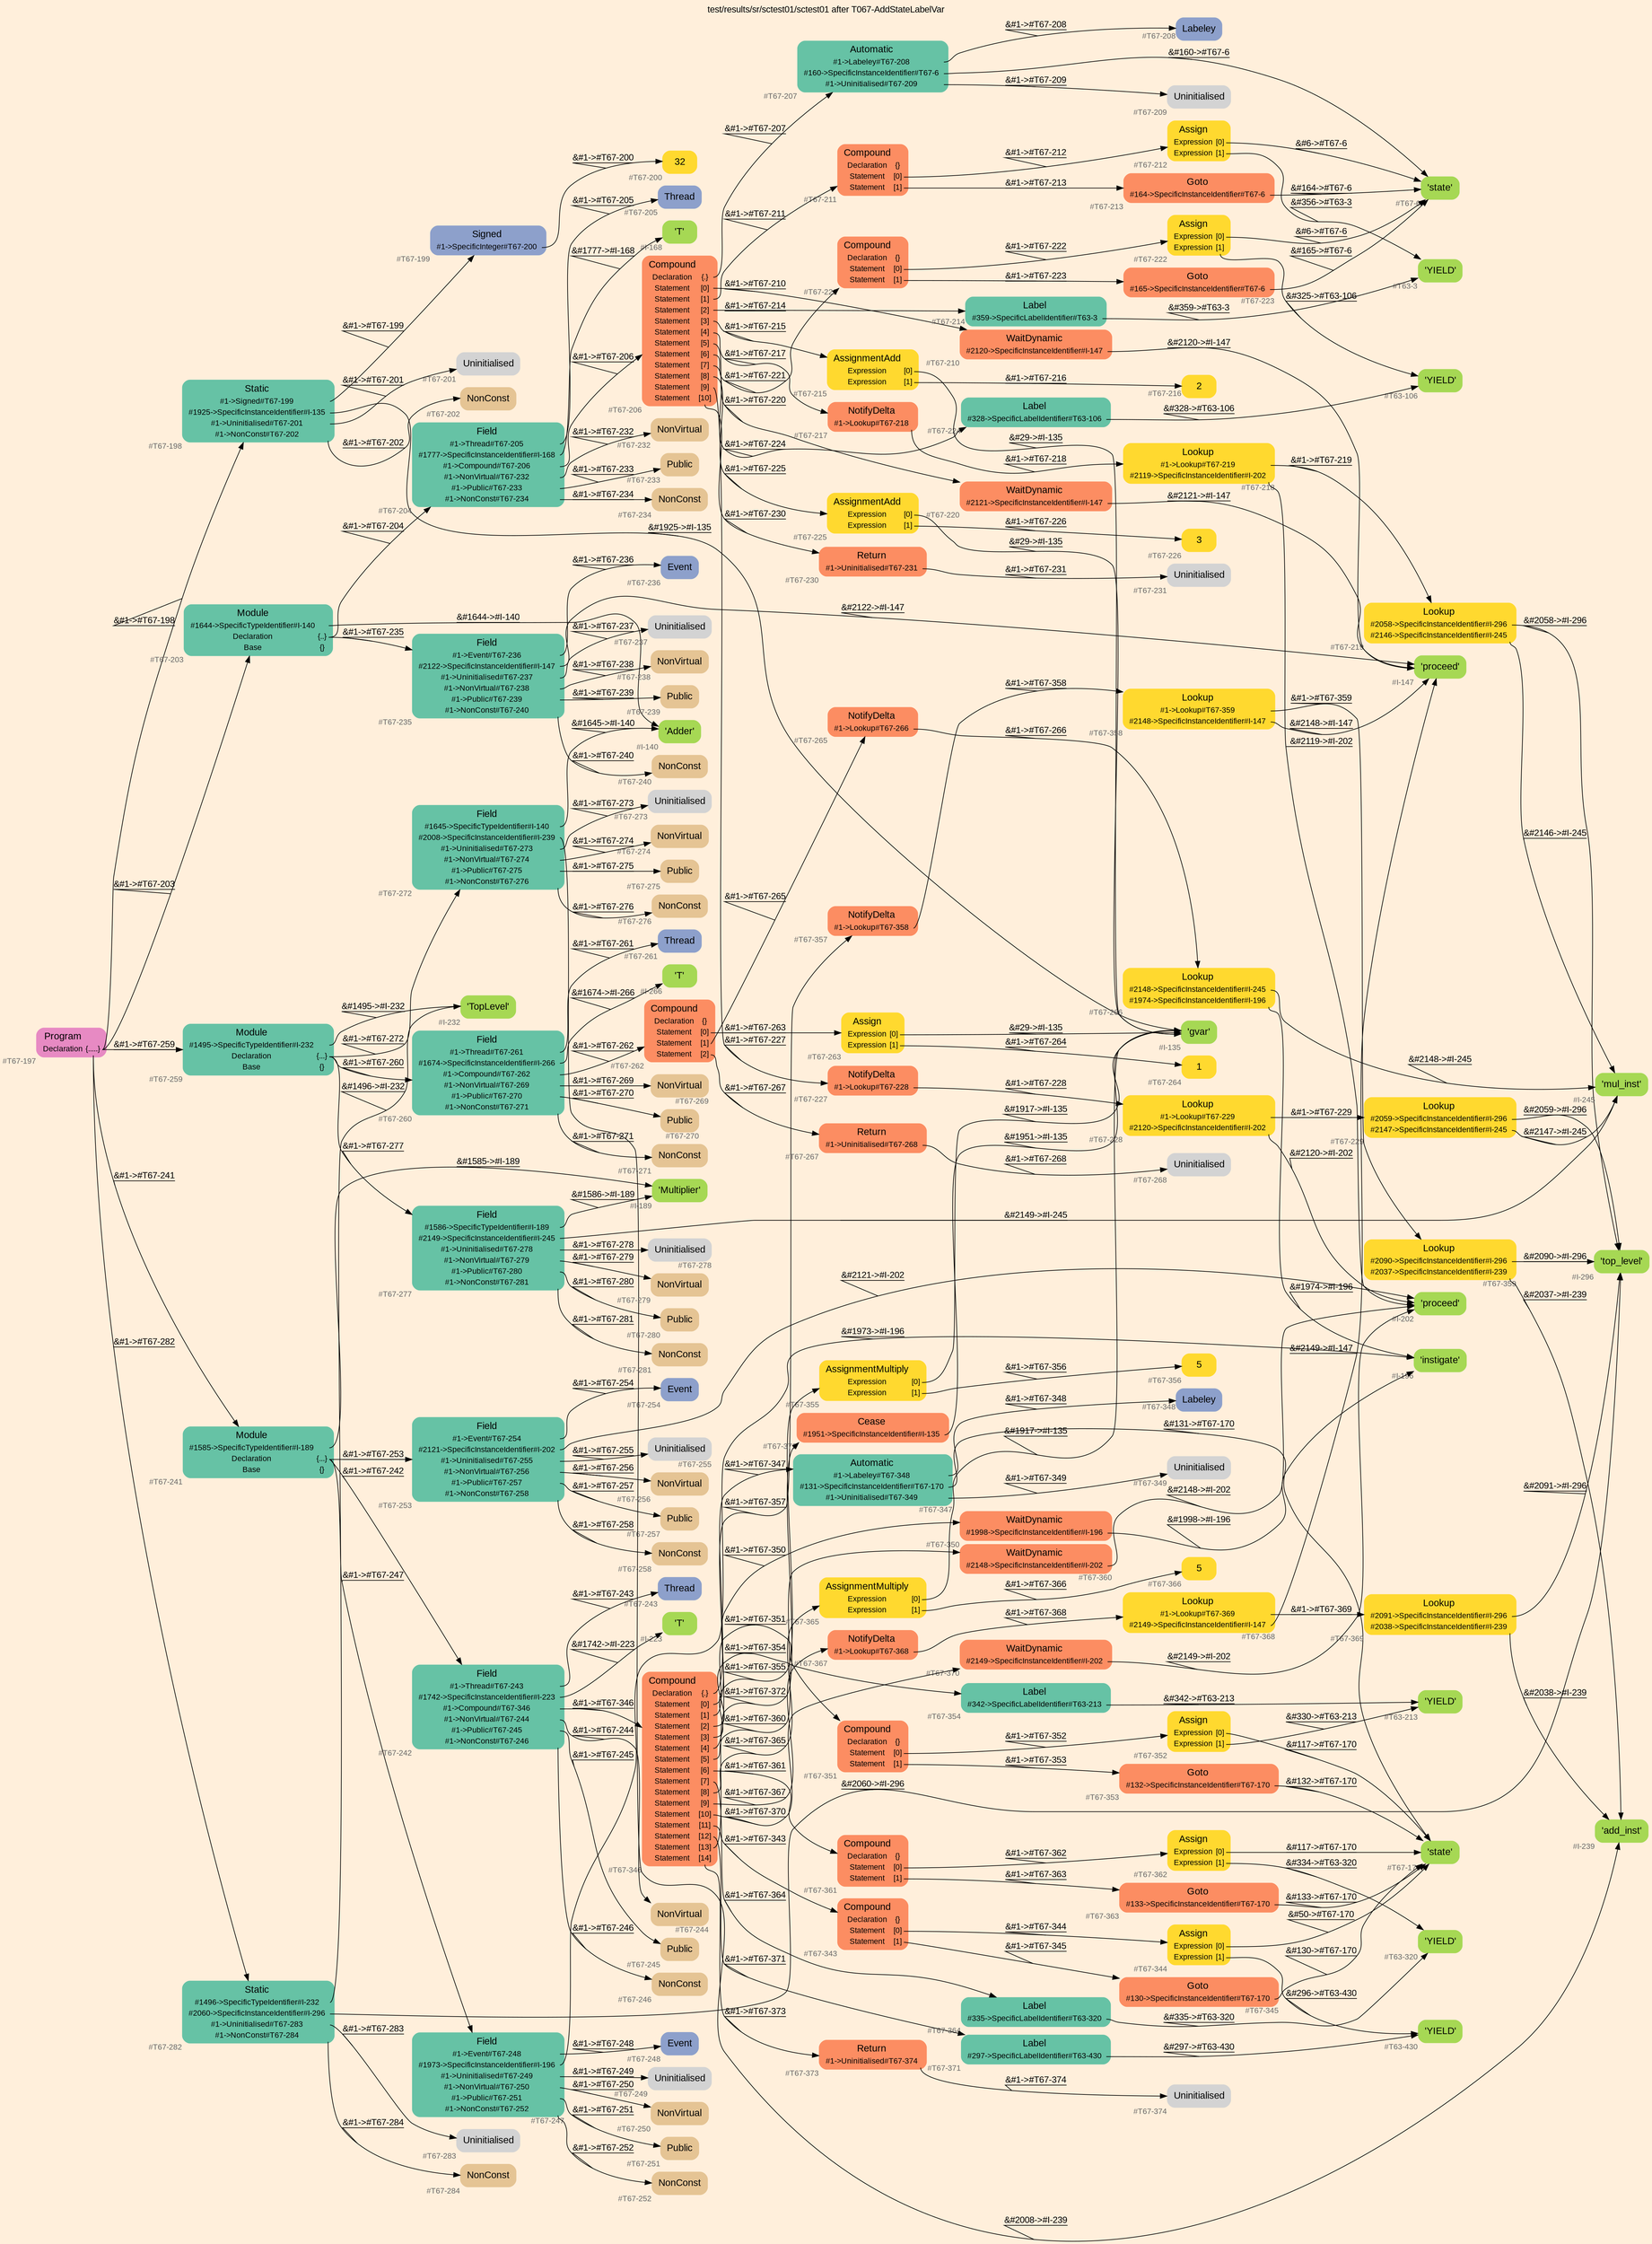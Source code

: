 digraph "test/results/sr/sctest01/sctest01 after T067-AddStateLabelVar" {
label = "test/results/sr/sctest01/sctest01 after T067-AddStateLabelVar"
labelloc = t
graph [
    rankdir = "LR"
    ranksep = 0.3
    bgcolor = antiquewhite1
    color = black
    fontcolor = black
    fontname = "Arial"
];
node [
    fontname = "Arial"
];
edge [
    fontname = "Arial"
];

// -------------------- node figure --------------------
// -------- block #T67-197 ----------
"#T67-197" [
    fillcolor = "/set28/4"
    xlabel = "#T67-197"
    fontsize = "12"
    fontcolor = grey40
    shape = "plaintext"
    label = <<TABLE BORDER="0" CELLBORDER="0" CELLSPACING="0">
     <TR><TD><FONT COLOR="black" POINT-SIZE="15">Program</FONT></TD></TR>
     <TR><TD><FONT COLOR="black" POINT-SIZE="12">Declaration</FONT></TD><TD PORT="port0"><FONT COLOR="black" POINT-SIZE="12">{.....}</FONT></TD></TR>
    </TABLE>>
    style = "rounded,filled"
];

// -------- block #T67-198 ----------
"#T67-198" [
    fillcolor = "/set28/1"
    xlabel = "#T67-198"
    fontsize = "12"
    fontcolor = grey40
    shape = "plaintext"
    label = <<TABLE BORDER="0" CELLBORDER="0" CELLSPACING="0">
     <TR><TD><FONT COLOR="black" POINT-SIZE="15">Static</FONT></TD></TR>
     <TR><TD><FONT COLOR="black" POINT-SIZE="12">#1-&gt;Signed#T67-199</FONT></TD><TD PORT="port0"></TD></TR>
     <TR><TD><FONT COLOR="black" POINT-SIZE="12">#1925-&gt;SpecificInstanceIdentifier#I-135</FONT></TD><TD PORT="port1"></TD></TR>
     <TR><TD><FONT COLOR="black" POINT-SIZE="12">#1-&gt;Uninitialised#T67-201</FONT></TD><TD PORT="port2"></TD></TR>
     <TR><TD><FONT COLOR="black" POINT-SIZE="12">#1-&gt;NonConst#T67-202</FONT></TD><TD PORT="port3"></TD></TR>
    </TABLE>>
    style = "rounded,filled"
];

// -------- block #T67-199 ----------
"#T67-199" [
    fillcolor = "/set28/3"
    xlabel = "#T67-199"
    fontsize = "12"
    fontcolor = grey40
    shape = "plaintext"
    label = <<TABLE BORDER="0" CELLBORDER="0" CELLSPACING="0">
     <TR><TD><FONT COLOR="black" POINT-SIZE="15">Signed</FONT></TD></TR>
     <TR><TD><FONT COLOR="black" POINT-SIZE="12">#1-&gt;SpecificInteger#T67-200</FONT></TD><TD PORT="port0"></TD></TR>
    </TABLE>>
    style = "rounded,filled"
];

// -------- block #T67-200 ----------
"#T67-200" [
    fillcolor = "/set28/6"
    xlabel = "#T67-200"
    fontsize = "12"
    fontcolor = grey40
    shape = "plaintext"
    label = <<TABLE BORDER="0" CELLBORDER="0" CELLSPACING="0">
     <TR><TD><FONT COLOR="black" POINT-SIZE="15">32</FONT></TD></TR>
    </TABLE>>
    style = "rounded,filled"
];

// -------- block #I-135 ----------
"#I-135" [
    fillcolor = "/set28/5"
    xlabel = "#I-135"
    fontsize = "12"
    fontcolor = grey40
    shape = "plaintext"
    label = <<TABLE BORDER="0" CELLBORDER="0" CELLSPACING="0">
     <TR><TD><FONT COLOR="black" POINT-SIZE="15">'gvar'</FONT></TD></TR>
    </TABLE>>
    style = "rounded,filled"
];

// -------- block #T67-201 ----------
"#T67-201" [
    xlabel = "#T67-201"
    fontsize = "12"
    fontcolor = grey40
    shape = "plaintext"
    label = <<TABLE BORDER="0" CELLBORDER="0" CELLSPACING="0">
     <TR><TD><FONT COLOR="black" POINT-SIZE="15">Uninitialised</FONT></TD></TR>
    </TABLE>>
    style = "rounded,filled"
];

// -------- block #T67-202 ----------
"#T67-202" [
    fillcolor = "/set28/7"
    xlabel = "#T67-202"
    fontsize = "12"
    fontcolor = grey40
    shape = "plaintext"
    label = <<TABLE BORDER="0" CELLBORDER="0" CELLSPACING="0">
     <TR><TD><FONT COLOR="black" POINT-SIZE="15">NonConst</FONT></TD></TR>
    </TABLE>>
    style = "rounded,filled"
];

// -------- block #T67-203 ----------
"#T67-203" [
    fillcolor = "/set28/1"
    xlabel = "#T67-203"
    fontsize = "12"
    fontcolor = grey40
    shape = "plaintext"
    label = <<TABLE BORDER="0" CELLBORDER="0" CELLSPACING="0">
     <TR><TD><FONT COLOR="black" POINT-SIZE="15">Module</FONT></TD></TR>
     <TR><TD><FONT COLOR="black" POINT-SIZE="12">#1644-&gt;SpecificTypeIdentifier#I-140</FONT></TD><TD PORT="port0"></TD></TR>
     <TR><TD><FONT COLOR="black" POINT-SIZE="12">Declaration</FONT></TD><TD PORT="port1"><FONT COLOR="black" POINT-SIZE="12">{..}</FONT></TD></TR>
     <TR><TD><FONT COLOR="black" POINT-SIZE="12">Base</FONT></TD><TD PORT="port2"><FONT COLOR="black" POINT-SIZE="12">{}</FONT></TD></TR>
    </TABLE>>
    style = "rounded,filled"
];

// -------- block #I-140 ----------
"#I-140" [
    fillcolor = "/set28/5"
    xlabel = "#I-140"
    fontsize = "12"
    fontcolor = grey40
    shape = "plaintext"
    label = <<TABLE BORDER="0" CELLBORDER="0" CELLSPACING="0">
     <TR><TD><FONT COLOR="black" POINT-SIZE="15">'Adder'</FONT></TD></TR>
    </TABLE>>
    style = "rounded,filled"
];

// -------- block #T67-204 ----------
"#T67-204" [
    fillcolor = "/set28/1"
    xlabel = "#T67-204"
    fontsize = "12"
    fontcolor = grey40
    shape = "plaintext"
    label = <<TABLE BORDER="0" CELLBORDER="0" CELLSPACING="0">
     <TR><TD><FONT COLOR="black" POINT-SIZE="15">Field</FONT></TD></TR>
     <TR><TD><FONT COLOR="black" POINT-SIZE="12">#1-&gt;Thread#T67-205</FONT></TD><TD PORT="port0"></TD></TR>
     <TR><TD><FONT COLOR="black" POINT-SIZE="12">#1777-&gt;SpecificInstanceIdentifier#I-168</FONT></TD><TD PORT="port1"></TD></TR>
     <TR><TD><FONT COLOR="black" POINT-SIZE="12">#1-&gt;Compound#T67-206</FONT></TD><TD PORT="port2"></TD></TR>
     <TR><TD><FONT COLOR="black" POINT-SIZE="12">#1-&gt;NonVirtual#T67-232</FONT></TD><TD PORT="port3"></TD></TR>
     <TR><TD><FONT COLOR="black" POINT-SIZE="12">#1-&gt;Public#T67-233</FONT></TD><TD PORT="port4"></TD></TR>
     <TR><TD><FONT COLOR="black" POINT-SIZE="12">#1-&gt;NonConst#T67-234</FONT></TD><TD PORT="port5"></TD></TR>
    </TABLE>>
    style = "rounded,filled"
];

// -------- block #T67-205 ----------
"#T67-205" [
    fillcolor = "/set28/3"
    xlabel = "#T67-205"
    fontsize = "12"
    fontcolor = grey40
    shape = "plaintext"
    label = <<TABLE BORDER="0" CELLBORDER="0" CELLSPACING="0">
     <TR><TD><FONT COLOR="black" POINT-SIZE="15">Thread</FONT></TD></TR>
    </TABLE>>
    style = "rounded,filled"
];

// -------- block #I-168 ----------
"#I-168" [
    fillcolor = "/set28/5"
    xlabel = "#I-168"
    fontsize = "12"
    fontcolor = grey40
    shape = "plaintext"
    label = <<TABLE BORDER="0" CELLBORDER="0" CELLSPACING="0">
     <TR><TD><FONT COLOR="black" POINT-SIZE="15">'T'</FONT></TD></TR>
    </TABLE>>
    style = "rounded,filled"
];

// -------- block #T67-206 ----------
"#T67-206" [
    fillcolor = "/set28/2"
    xlabel = "#T67-206"
    fontsize = "12"
    fontcolor = grey40
    shape = "plaintext"
    label = <<TABLE BORDER="0" CELLBORDER="0" CELLSPACING="0">
     <TR><TD><FONT COLOR="black" POINT-SIZE="15">Compound</FONT></TD></TR>
     <TR><TD><FONT COLOR="black" POINT-SIZE="12">Declaration</FONT></TD><TD PORT="port0"><FONT COLOR="black" POINT-SIZE="12">{.}</FONT></TD></TR>
     <TR><TD><FONT COLOR="black" POINT-SIZE="12">Statement</FONT></TD><TD PORT="port1"><FONT COLOR="black" POINT-SIZE="12">[0]</FONT></TD></TR>
     <TR><TD><FONT COLOR="black" POINT-SIZE="12">Statement</FONT></TD><TD PORT="port2"><FONT COLOR="black" POINT-SIZE="12">[1]</FONT></TD></TR>
     <TR><TD><FONT COLOR="black" POINT-SIZE="12">Statement</FONT></TD><TD PORT="port3"><FONT COLOR="black" POINT-SIZE="12">[2]</FONT></TD></TR>
     <TR><TD><FONT COLOR="black" POINT-SIZE="12">Statement</FONT></TD><TD PORT="port4"><FONT COLOR="black" POINT-SIZE="12">[3]</FONT></TD></TR>
     <TR><TD><FONT COLOR="black" POINT-SIZE="12">Statement</FONT></TD><TD PORT="port5"><FONT COLOR="black" POINT-SIZE="12">[4]</FONT></TD></TR>
     <TR><TD><FONT COLOR="black" POINT-SIZE="12">Statement</FONT></TD><TD PORT="port6"><FONT COLOR="black" POINT-SIZE="12">[5]</FONT></TD></TR>
     <TR><TD><FONT COLOR="black" POINT-SIZE="12">Statement</FONT></TD><TD PORT="port7"><FONT COLOR="black" POINT-SIZE="12">[6]</FONT></TD></TR>
     <TR><TD><FONT COLOR="black" POINT-SIZE="12">Statement</FONT></TD><TD PORT="port8"><FONT COLOR="black" POINT-SIZE="12">[7]</FONT></TD></TR>
     <TR><TD><FONT COLOR="black" POINT-SIZE="12">Statement</FONT></TD><TD PORT="port9"><FONT COLOR="black" POINT-SIZE="12">[8]</FONT></TD></TR>
     <TR><TD><FONT COLOR="black" POINT-SIZE="12">Statement</FONT></TD><TD PORT="port10"><FONT COLOR="black" POINT-SIZE="12">[9]</FONT></TD></TR>
     <TR><TD><FONT COLOR="black" POINT-SIZE="12">Statement</FONT></TD><TD PORT="port11"><FONT COLOR="black" POINT-SIZE="12">[10]</FONT></TD></TR>
    </TABLE>>
    style = "rounded,filled"
];

// -------- block #T67-207 ----------
"#T67-207" [
    fillcolor = "/set28/1"
    xlabel = "#T67-207"
    fontsize = "12"
    fontcolor = grey40
    shape = "plaintext"
    label = <<TABLE BORDER="0" CELLBORDER="0" CELLSPACING="0">
     <TR><TD><FONT COLOR="black" POINT-SIZE="15">Automatic</FONT></TD></TR>
     <TR><TD><FONT COLOR="black" POINT-SIZE="12">#1-&gt;Labeley#T67-208</FONT></TD><TD PORT="port0"></TD></TR>
     <TR><TD><FONT COLOR="black" POINT-SIZE="12">#160-&gt;SpecificInstanceIdentifier#T67-6</FONT></TD><TD PORT="port1"></TD></TR>
     <TR><TD><FONT COLOR="black" POINT-SIZE="12">#1-&gt;Uninitialised#T67-209</FONT></TD><TD PORT="port2"></TD></TR>
    </TABLE>>
    style = "rounded,filled"
];

// -------- block #T67-208 ----------
"#T67-208" [
    fillcolor = "/set28/3"
    xlabel = "#T67-208"
    fontsize = "12"
    fontcolor = grey40
    shape = "plaintext"
    label = <<TABLE BORDER="0" CELLBORDER="0" CELLSPACING="0">
     <TR><TD><FONT COLOR="black" POINT-SIZE="15">Labeley</FONT></TD></TR>
    </TABLE>>
    style = "rounded,filled"
];

// -------- block #T67-6 ----------
"#T67-6" [
    fillcolor = "/set28/5"
    xlabel = "#T67-6"
    fontsize = "12"
    fontcolor = grey40
    shape = "plaintext"
    label = <<TABLE BORDER="0" CELLBORDER="0" CELLSPACING="0">
     <TR><TD><FONT COLOR="black" POINT-SIZE="15">'state'</FONT></TD></TR>
    </TABLE>>
    style = "rounded,filled"
];

// -------- block #T67-209 ----------
"#T67-209" [
    xlabel = "#T67-209"
    fontsize = "12"
    fontcolor = grey40
    shape = "plaintext"
    label = <<TABLE BORDER="0" CELLBORDER="0" CELLSPACING="0">
     <TR><TD><FONT COLOR="black" POINT-SIZE="15">Uninitialised</FONT></TD></TR>
    </TABLE>>
    style = "rounded,filled"
];

// -------- block #T67-210 ----------
"#T67-210" [
    fillcolor = "/set28/2"
    xlabel = "#T67-210"
    fontsize = "12"
    fontcolor = grey40
    shape = "plaintext"
    label = <<TABLE BORDER="0" CELLBORDER="0" CELLSPACING="0">
     <TR><TD><FONT COLOR="black" POINT-SIZE="15">WaitDynamic</FONT></TD></TR>
     <TR><TD><FONT COLOR="black" POINT-SIZE="12">#2120-&gt;SpecificInstanceIdentifier#I-147</FONT></TD><TD PORT="port0"></TD></TR>
    </TABLE>>
    style = "rounded,filled"
];

// -------- block #I-147 ----------
"#I-147" [
    fillcolor = "/set28/5"
    xlabel = "#I-147"
    fontsize = "12"
    fontcolor = grey40
    shape = "plaintext"
    label = <<TABLE BORDER="0" CELLBORDER="0" CELLSPACING="0">
     <TR><TD><FONT COLOR="black" POINT-SIZE="15">'proceed'</FONT></TD></TR>
    </TABLE>>
    style = "rounded,filled"
];

// -------- block #T67-211 ----------
"#T67-211" [
    fillcolor = "/set28/2"
    xlabel = "#T67-211"
    fontsize = "12"
    fontcolor = grey40
    shape = "plaintext"
    label = <<TABLE BORDER="0" CELLBORDER="0" CELLSPACING="0">
     <TR><TD><FONT COLOR="black" POINT-SIZE="15">Compound</FONT></TD></TR>
     <TR><TD><FONT COLOR="black" POINT-SIZE="12">Declaration</FONT></TD><TD PORT="port0"><FONT COLOR="black" POINT-SIZE="12">{}</FONT></TD></TR>
     <TR><TD><FONT COLOR="black" POINT-SIZE="12">Statement</FONT></TD><TD PORT="port1"><FONT COLOR="black" POINT-SIZE="12">[0]</FONT></TD></TR>
     <TR><TD><FONT COLOR="black" POINT-SIZE="12">Statement</FONT></TD><TD PORT="port2"><FONT COLOR="black" POINT-SIZE="12">[1]</FONT></TD></TR>
    </TABLE>>
    style = "rounded,filled"
];

// -------- block #T67-212 ----------
"#T67-212" [
    fillcolor = "/set28/6"
    xlabel = "#T67-212"
    fontsize = "12"
    fontcolor = grey40
    shape = "plaintext"
    label = <<TABLE BORDER="0" CELLBORDER="0" CELLSPACING="0">
     <TR><TD><FONT COLOR="black" POINT-SIZE="15">Assign</FONT></TD></TR>
     <TR><TD><FONT COLOR="black" POINT-SIZE="12">Expression</FONT></TD><TD PORT="port0"><FONT COLOR="black" POINT-SIZE="12">[0]</FONT></TD></TR>
     <TR><TD><FONT COLOR="black" POINT-SIZE="12">Expression</FONT></TD><TD PORT="port1"><FONT COLOR="black" POINT-SIZE="12">[1]</FONT></TD></TR>
    </TABLE>>
    style = "rounded,filled"
];

// -------- block #T63-3 ----------
"#T63-3" [
    fillcolor = "/set28/5"
    xlabel = "#T63-3"
    fontsize = "12"
    fontcolor = grey40
    shape = "plaintext"
    label = <<TABLE BORDER="0" CELLBORDER="0" CELLSPACING="0">
     <TR><TD><FONT COLOR="black" POINT-SIZE="15">'YIELD'</FONT></TD></TR>
    </TABLE>>
    style = "rounded,filled"
];

// -------- block #T67-213 ----------
"#T67-213" [
    fillcolor = "/set28/2"
    xlabel = "#T67-213"
    fontsize = "12"
    fontcolor = grey40
    shape = "plaintext"
    label = <<TABLE BORDER="0" CELLBORDER="0" CELLSPACING="0">
     <TR><TD><FONT COLOR="black" POINT-SIZE="15">Goto</FONT></TD></TR>
     <TR><TD><FONT COLOR="black" POINT-SIZE="12">#164-&gt;SpecificInstanceIdentifier#T67-6</FONT></TD><TD PORT="port0"></TD></TR>
    </TABLE>>
    style = "rounded,filled"
];

// -------- block #T67-214 ----------
"#T67-214" [
    fillcolor = "/set28/1"
    xlabel = "#T67-214"
    fontsize = "12"
    fontcolor = grey40
    shape = "plaintext"
    label = <<TABLE BORDER="0" CELLBORDER="0" CELLSPACING="0">
     <TR><TD><FONT COLOR="black" POINT-SIZE="15">Label</FONT></TD></TR>
     <TR><TD><FONT COLOR="black" POINT-SIZE="12">#359-&gt;SpecificLabelIdentifier#T63-3</FONT></TD><TD PORT="port0"></TD></TR>
    </TABLE>>
    style = "rounded,filled"
];

// -------- block #T67-215 ----------
"#T67-215" [
    fillcolor = "/set28/6"
    xlabel = "#T67-215"
    fontsize = "12"
    fontcolor = grey40
    shape = "plaintext"
    label = <<TABLE BORDER="0" CELLBORDER="0" CELLSPACING="0">
     <TR><TD><FONT COLOR="black" POINT-SIZE="15">AssignmentAdd</FONT></TD></TR>
     <TR><TD><FONT COLOR="black" POINT-SIZE="12">Expression</FONT></TD><TD PORT="port0"><FONT COLOR="black" POINT-SIZE="12">[0]</FONT></TD></TR>
     <TR><TD><FONT COLOR="black" POINT-SIZE="12">Expression</FONT></TD><TD PORT="port1"><FONT COLOR="black" POINT-SIZE="12">[1]</FONT></TD></TR>
    </TABLE>>
    style = "rounded,filled"
];

// -------- block #T67-216 ----------
"#T67-216" [
    fillcolor = "/set28/6"
    xlabel = "#T67-216"
    fontsize = "12"
    fontcolor = grey40
    shape = "plaintext"
    label = <<TABLE BORDER="0" CELLBORDER="0" CELLSPACING="0">
     <TR><TD><FONT COLOR="black" POINT-SIZE="15">2</FONT></TD></TR>
    </TABLE>>
    style = "rounded,filled"
];

// -------- block #T67-217 ----------
"#T67-217" [
    fillcolor = "/set28/2"
    xlabel = "#T67-217"
    fontsize = "12"
    fontcolor = grey40
    shape = "plaintext"
    label = <<TABLE BORDER="0" CELLBORDER="0" CELLSPACING="0">
     <TR><TD><FONT COLOR="black" POINT-SIZE="15">NotifyDelta</FONT></TD></TR>
     <TR><TD><FONT COLOR="black" POINT-SIZE="12">#1-&gt;Lookup#T67-218</FONT></TD><TD PORT="port0"></TD></TR>
    </TABLE>>
    style = "rounded,filled"
];

// -------- block #T67-218 ----------
"#T67-218" [
    fillcolor = "/set28/6"
    xlabel = "#T67-218"
    fontsize = "12"
    fontcolor = grey40
    shape = "plaintext"
    label = <<TABLE BORDER="0" CELLBORDER="0" CELLSPACING="0">
     <TR><TD><FONT COLOR="black" POINT-SIZE="15">Lookup</FONT></TD></TR>
     <TR><TD><FONT COLOR="black" POINT-SIZE="12">#1-&gt;Lookup#T67-219</FONT></TD><TD PORT="port0"></TD></TR>
     <TR><TD><FONT COLOR="black" POINT-SIZE="12">#2119-&gt;SpecificInstanceIdentifier#I-202</FONT></TD><TD PORT="port1"></TD></TR>
    </TABLE>>
    style = "rounded,filled"
];

// -------- block #T67-219 ----------
"#T67-219" [
    fillcolor = "/set28/6"
    xlabel = "#T67-219"
    fontsize = "12"
    fontcolor = grey40
    shape = "plaintext"
    label = <<TABLE BORDER="0" CELLBORDER="0" CELLSPACING="0">
     <TR><TD><FONT COLOR="black" POINT-SIZE="15">Lookup</FONT></TD></TR>
     <TR><TD><FONT COLOR="black" POINT-SIZE="12">#2058-&gt;SpecificInstanceIdentifier#I-296</FONT></TD><TD PORT="port0"></TD></TR>
     <TR><TD><FONT COLOR="black" POINT-SIZE="12">#2146-&gt;SpecificInstanceIdentifier#I-245</FONT></TD><TD PORT="port1"></TD></TR>
    </TABLE>>
    style = "rounded,filled"
];

// -------- block #I-296 ----------
"#I-296" [
    fillcolor = "/set28/5"
    xlabel = "#I-296"
    fontsize = "12"
    fontcolor = grey40
    shape = "plaintext"
    label = <<TABLE BORDER="0" CELLBORDER="0" CELLSPACING="0">
     <TR><TD><FONT COLOR="black" POINT-SIZE="15">'top_level'</FONT></TD></TR>
    </TABLE>>
    style = "rounded,filled"
];

// -------- block #I-245 ----------
"#I-245" [
    fillcolor = "/set28/5"
    xlabel = "#I-245"
    fontsize = "12"
    fontcolor = grey40
    shape = "plaintext"
    label = <<TABLE BORDER="0" CELLBORDER="0" CELLSPACING="0">
     <TR><TD><FONT COLOR="black" POINT-SIZE="15">'mul_inst'</FONT></TD></TR>
    </TABLE>>
    style = "rounded,filled"
];

// -------- block #I-202 ----------
"#I-202" [
    fillcolor = "/set28/5"
    xlabel = "#I-202"
    fontsize = "12"
    fontcolor = grey40
    shape = "plaintext"
    label = <<TABLE BORDER="0" CELLBORDER="0" CELLSPACING="0">
     <TR><TD><FONT COLOR="black" POINT-SIZE="15">'proceed'</FONT></TD></TR>
    </TABLE>>
    style = "rounded,filled"
];

// -------- block #T67-220 ----------
"#T67-220" [
    fillcolor = "/set28/2"
    xlabel = "#T67-220"
    fontsize = "12"
    fontcolor = grey40
    shape = "plaintext"
    label = <<TABLE BORDER="0" CELLBORDER="0" CELLSPACING="0">
     <TR><TD><FONT COLOR="black" POINT-SIZE="15">WaitDynamic</FONT></TD></TR>
     <TR><TD><FONT COLOR="black" POINT-SIZE="12">#2121-&gt;SpecificInstanceIdentifier#I-147</FONT></TD><TD PORT="port0"></TD></TR>
    </TABLE>>
    style = "rounded,filled"
];

// -------- block #T67-221 ----------
"#T67-221" [
    fillcolor = "/set28/2"
    xlabel = "#T67-221"
    fontsize = "12"
    fontcolor = grey40
    shape = "plaintext"
    label = <<TABLE BORDER="0" CELLBORDER="0" CELLSPACING="0">
     <TR><TD><FONT COLOR="black" POINT-SIZE="15">Compound</FONT></TD></TR>
     <TR><TD><FONT COLOR="black" POINT-SIZE="12">Declaration</FONT></TD><TD PORT="port0"><FONT COLOR="black" POINT-SIZE="12">{}</FONT></TD></TR>
     <TR><TD><FONT COLOR="black" POINT-SIZE="12">Statement</FONT></TD><TD PORT="port1"><FONT COLOR="black" POINT-SIZE="12">[0]</FONT></TD></TR>
     <TR><TD><FONT COLOR="black" POINT-SIZE="12">Statement</FONT></TD><TD PORT="port2"><FONT COLOR="black" POINT-SIZE="12">[1]</FONT></TD></TR>
    </TABLE>>
    style = "rounded,filled"
];

// -------- block #T67-222 ----------
"#T67-222" [
    fillcolor = "/set28/6"
    xlabel = "#T67-222"
    fontsize = "12"
    fontcolor = grey40
    shape = "plaintext"
    label = <<TABLE BORDER="0" CELLBORDER="0" CELLSPACING="0">
     <TR><TD><FONT COLOR="black" POINT-SIZE="15">Assign</FONT></TD></TR>
     <TR><TD><FONT COLOR="black" POINT-SIZE="12">Expression</FONT></TD><TD PORT="port0"><FONT COLOR="black" POINT-SIZE="12">[0]</FONT></TD></TR>
     <TR><TD><FONT COLOR="black" POINT-SIZE="12">Expression</FONT></TD><TD PORT="port1"><FONT COLOR="black" POINT-SIZE="12">[1]</FONT></TD></TR>
    </TABLE>>
    style = "rounded,filled"
];

// -------- block #T63-106 ----------
"#T63-106" [
    fillcolor = "/set28/5"
    xlabel = "#T63-106"
    fontsize = "12"
    fontcolor = grey40
    shape = "plaintext"
    label = <<TABLE BORDER="0" CELLBORDER="0" CELLSPACING="0">
     <TR><TD><FONT COLOR="black" POINT-SIZE="15">'YIELD'</FONT></TD></TR>
    </TABLE>>
    style = "rounded,filled"
];

// -------- block #T67-223 ----------
"#T67-223" [
    fillcolor = "/set28/2"
    xlabel = "#T67-223"
    fontsize = "12"
    fontcolor = grey40
    shape = "plaintext"
    label = <<TABLE BORDER="0" CELLBORDER="0" CELLSPACING="0">
     <TR><TD><FONT COLOR="black" POINT-SIZE="15">Goto</FONT></TD></TR>
     <TR><TD><FONT COLOR="black" POINT-SIZE="12">#165-&gt;SpecificInstanceIdentifier#T67-6</FONT></TD><TD PORT="port0"></TD></TR>
    </TABLE>>
    style = "rounded,filled"
];

// -------- block #T67-224 ----------
"#T67-224" [
    fillcolor = "/set28/1"
    xlabel = "#T67-224"
    fontsize = "12"
    fontcolor = grey40
    shape = "plaintext"
    label = <<TABLE BORDER="0" CELLBORDER="0" CELLSPACING="0">
     <TR><TD><FONT COLOR="black" POINT-SIZE="15">Label</FONT></TD></TR>
     <TR><TD><FONT COLOR="black" POINT-SIZE="12">#328-&gt;SpecificLabelIdentifier#T63-106</FONT></TD><TD PORT="port0"></TD></TR>
    </TABLE>>
    style = "rounded,filled"
];

// -------- block #T67-225 ----------
"#T67-225" [
    fillcolor = "/set28/6"
    xlabel = "#T67-225"
    fontsize = "12"
    fontcolor = grey40
    shape = "plaintext"
    label = <<TABLE BORDER="0" CELLBORDER="0" CELLSPACING="0">
     <TR><TD><FONT COLOR="black" POINT-SIZE="15">AssignmentAdd</FONT></TD></TR>
     <TR><TD><FONT COLOR="black" POINT-SIZE="12">Expression</FONT></TD><TD PORT="port0"><FONT COLOR="black" POINT-SIZE="12">[0]</FONT></TD></TR>
     <TR><TD><FONT COLOR="black" POINT-SIZE="12">Expression</FONT></TD><TD PORT="port1"><FONT COLOR="black" POINT-SIZE="12">[1]</FONT></TD></TR>
    </TABLE>>
    style = "rounded,filled"
];

// -------- block #T67-226 ----------
"#T67-226" [
    fillcolor = "/set28/6"
    xlabel = "#T67-226"
    fontsize = "12"
    fontcolor = grey40
    shape = "plaintext"
    label = <<TABLE BORDER="0" CELLBORDER="0" CELLSPACING="0">
     <TR><TD><FONT COLOR="black" POINT-SIZE="15">3</FONT></TD></TR>
    </TABLE>>
    style = "rounded,filled"
];

// -------- block #T67-227 ----------
"#T67-227" [
    fillcolor = "/set28/2"
    xlabel = "#T67-227"
    fontsize = "12"
    fontcolor = grey40
    shape = "plaintext"
    label = <<TABLE BORDER="0" CELLBORDER="0" CELLSPACING="0">
     <TR><TD><FONT COLOR="black" POINT-SIZE="15">NotifyDelta</FONT></TD></TR>
     <TR><TD><FONT COLOR="black" POINT-SIZE="12">#1-&gt;Lookup#T67-228</FONT></TD><TD PORT="port0"></TD></TR>
    </TABLE>>
    style = "rounded,filled"
];

// -------- block #T67-228 ----------
"#T67-228" [
    fillcolor = "/set28/6"
    xlabel = "#T67-228"
    fontsize = "12"
    fontcolor = grey40
    shape = "plaintext"
    label = <<TABLE BORDER="0" CELLBORDER="0" CELLSPACING="0">
     <TR><TD><FONT COLOR="black" POINT-SIZE="15">Lookup</FONT></TD></TR>
     <TR><TD><FONT COLOR="black" POINT-SIZE="12">#1-&gt;Lookup#T67-229</FONT></TD><TD PORT="port0"></TD></TR>
     <TR><TD><FONT COLOR="black" POINT-SIZE="12">#2120-&gt;SpecificInstanceIdentifier#I-202</FONT></TD><TD PORT="port1"></TD></TR>
    </TABLE>>
    style = "rounded,filled"
];

// -------- block #T67-229 ----------
"#T67-229" [
    fillcolor = "/set28/6"
    xlabel = "#T67-229"
    fontsize = "12"
    fontcolor = grey40
    shape = "plaintext"
    label = <<TABLE BORDER="0" CELLBORDER="0" CELLSPACING="0">
     <TR><TD><FONT COLOR="black" POINT-SIZE="15">Lookup</FONT></TD></TR>
     <TR><TD><FONT COLOR="black" POINT-SIZE="12">#2059-&gt;SpecificInstanceIdentifier#I-296</FONT></TD><TD PORT="port0"></TD></TR>
     <TR><TD><FONT COLOR="black" POINT-SIZE="12">#2147-&gt;SpecificInstanceIdentifier#I-245</FONT></TD><TD PORT="port1"></TD></TR>
    </TABLE>>
    style = "rounded,filled"
];

// -------- block #T67-230 ----------
"#T67-230" [
    fillcolor = "/set28/2"
    xlabel = "#T67-230"
    fontsize = "12"
    fontcolor = grey40
    shape = "plaintext"
    label = <<TABLE BORDER="0" CELLBORDER="0" CELLSPACING="0">
     <TR><TD><FONT COLOR="black" POINT-SIZE="15">Return</FONT></TD></TR>
     <TR><TD><FONT COLOR="black" POINT-SIZE="12">#1-&gt;Uninitialised#T67-231</FONT></TD><TD PORT="port0"></TD></TR>
    </TABLE>>
    style = "rounded,filled"
];

// -------- block #T67-231 ----------
"#T67-231" [
    xlabel = "#T67-231"
    fontsize = "12"
    fontcolor = grey40
    shape = "plaintext"
    label = <<TABLE BORDER="0" CELLBORDER="0" CELLSPACING="0">
     <TR><TD><FONT COLOR="black" POINT-SIZE="15">Uninitialised</FONT></TD></TR>
    </TABLE>>
    style = "rounded,filled"
];

// -------- block #T67-232 ----------
"#T67-232" [
    fillcolor = "/set28/7"
    xlabel = "#T67-232"
    fontsize = "12"
    fontcolor = grey40
    shape = "plaintext"
    label = <<TABLE BORDER="0" CELLBORDER="0" CELLSPACING="0">
     <TR><TD><FONT COLOR="black" POINT-SIZE="15">NonVirtual</FONT></TD></TR>
    </TABLE>>
    style = "rounded,filled"
];

// -------- block #T67-233 ----------
"#T67-233" [
    fillcolor = "/set28/7"
    xlabel = "#T67-233"
    fontsize = "12"
    fontcolor = grey40
    shape = "plaintext"
    label = <<TABLE BORDER="0" CELLBORDER="0" CELLSPACING="0">
     <TR><TD><FONT COLOR="black" POINT-SIZE="15">Public</FONT></TD></TR>
    </TABLE>>
    style = "rounded,filled"
];

// -------- block #T67-234 ----------
"#T67-234" [
    fillcolor = "/set28/7"
    xlabel = "#T67-234"
    fontsize = "12"
    fontcolor = grey40
    shape = "plaintext"
    label = <<TABLE BORDER="0" CELLBORDER="0" CELLSPACING="0">
     <TR><TD><FONT COLOR="black" POINT-SIZE="15">NonConst</FONT></TD></TR>
    </TABLE>>
    style = "rounded,filled"
];

// -------- block #T67-235 ----------
"#T67-235" [
    fillcolor = "/set28/1"
    xlabel = "#T67-235"
    fontsize = "12"
    fontcolor = grey40
    shape = "plaintext"
    label = <<TABLE BORDER="0" CELLBORDER="0" CELLSPACING="0">
     <TR><TD><FONT COLOR="black" POINT-SIZE="15">Field</FONT></TD></TR>
     <TR><TD><FONT COLOR="black" POINT-SIZE="12">#1-&gt;Event#T67-236</FONT></TD><TD PORT="port0"></TD></TR>
     <TR><TD><FONT COLOR="black" POINT-SIZE="12">#2122-&gt;SpecificInstanceIdentifier#I-147</FONT></TD><TD PORT="port1"></TD></TR>
     <TR><TD><FONT COLOR="black" POINT-SIZE="12">#1-&gt;Uninitialised#T67-237</FONT></TD><TD PORT="port2"></TD></TR>
     <TR><TD><FONT COLOR="black" POINT-SIZE="12">#1-&gt;NonVirtual#T67-238</FONT></TD><TD PORT="port3"></TD></TR>
     <TR><TD><FONT COLOR="black" POINT-SIZE="12">#1-&gt;Public#T67-239</FONT></TD><TD PORT="port4"></TD></TR>
     <TR><TD><FONT COLOR="black" POINT-SIZE="12">#1-&gt;NonConst#T67-240</FONT></TD><TD PORT="port5"></TD></TR>
    </TABLE>>
    style = "rounded,filled"
];

// -------- block #T67-236 ----------
"#T67-236" [
    fillcolor = "/set28/3"
    xlabel = "#T67-236"
    fontsize = "12"
    fontcolor = grey40
    shape = "plaintext"
    label = <<TABLE BORDER="0" CELLBORDER="0" CELLSPACING="0">
     <TR><TD><FONT COLOR="black" POINT-SIZE="15">Event</FONT></TD></TR>
    </TABLE>>
    style = "rounded,filled"
];

// -------- block #T67-237 ----------
"#T67-237" [
    xlabel = "#T67-237"
    fontsize = "12"
    fontcolor = grey40
    shape = "plaintext"
    label = <<TABLE BORDER="0" CELLBORDER="0" CELLSPACING="0">
     <TR><TD><FONT COLOR="black" POINT-SIZE="15">Uninitialised</FONT></TD></TR>
    </TABLE>>
    style = "rounded,filled"
];

// -------- block #T67-238 ----------
"#T67-238" [
    fillcolor = "/set28/7"
    xlabel = "#T67-238"
    fontsize = "12"
    fontcolor = grey40
    shape = "plaintext"
    label = <<TABLE BORDER="0" CELLBORDER="0" CELLSPACING="0">
     <TR><TD><FONT COLOR="black" POINT-SIZE="15">NonVirtual</FONT></TD></TR>
    </TABLE>>
    style = "rounded,filled"
];

// -------- block #T67-239 ----------
"#T67-239" [
    fillcolor = "/set28/7"
    xlabel = "#T67-239"
    fontsize = "12"
    fontcolor = grey40
    shape = "plaintext"
    label = <<TABLE BORDER="0" CELLBORDER="0" CELLSPACING="0">
     <TR><TD><FONT COLOR="black" POINT-SIZE="15">Public</FONT></TD></TR>
    </TABLE>>
    style = "rounded,filled"
];

// -------- block #T67-240 ----------
"#T67-240" [
    fillcolor = "/set28/7"
    xlabel = "#T67-240"
    fontsize = "12"
    fontcolor = grey40
    shape = "plaintext"
    label = <<TABLE BORDER="0" CELLBORDER="0" CELLSPACING="0">
     <TR><TD><FONT COLOR="black" POINT-SIZE="15">NonConst</FONT></TD></TR>
    </TABLE>>
    style = "rounded,filled"
];

// -------- block #T67-241 ----------
"#T67-241" [
    fillcolor = "/set28/1"
    xlabel = "#T67-241"
    fontsize = "12"
    fontcolor = grey40
    shape = "plaintext"
    label = <<TABLE BORDER="0" CELLBORDER="0" CELLSPACING="0">
     <TR><TD><FONT COLOR="black" POINT-SIZE="15">Module</FONT></TD></TR>
     <TR><TD><FONT COLOR="black" POINT-SIZE="12">#1585-&gt;SpecificTypeIdentifier#I-189</FONT></TD><TD PORT="port0"></TD></TR>
     <TR><TD><FONT COLOR="black" POINT-SIZE="12">Declaration</FONT></TD><TD PORT="port1"><FONT COLOR="black" POINT-SIZE="12">{...}</FONT></TD></TR>
     <TR><TD><FONT COLOR="black" POINT-SIZE="12">Base</FONT></TD><TD PORT="port2"><FONT COLOR="black" POINT-SIZE="12">{}</FONT></TD></TR>
    </TABLE>>
    style = "rounded,filled"
];

// -------- block #I-189 ----------
"#I-189" [
    fillcolor = "/set28/5"
    xlabel = "#I-189"
    fontsize = "12"
    fontcolor = grey40
    shape = "plaintext"
    label = <<TABLE BORDER="0" CELLBORDER="0" CELLSPACING="0">
     <TR><TD><FONT COLOR="black" POINT-SIZE="15">'Multiplier'</FONT></TD></TR>
    </TABLE>>
    style = "rounded,filled"
];

// -------- block #T67-242 ----------
"#T67-242" [
    fillcolor = "/set28/1"
    xlabel = "#T67-242"
    fontsize = "12"
    fontcolor = grey40
    shape = "plaintext"
    label = <<TABLE BORDER="0" CELLBORDER="0" CELLSPACING="0">
     <TR><TD><FONT COLOR="black" POINT-SIZE="15">Field</FONT></TD></TR>
     <TR><TD><FONT COLOR="black" POINT-SIZE="12">#1-&gt;Thread#T67-243</FONT></TD><TD PORT="port0"></TD></TR>
     <TR><TD><FONT COLOR="black" POINT-SIZE="12">#1742-&gt;SpecificInstanceIdentifier#I-223</FONT></TD><TD PORT="port1"></TD></TR>
     <TR><TD><FONT COLOR="black" POINT-SIZE="12">#1-&gt;Compound#T67-346</FONT></TD><TD PORT="port2"></TD></TR>
     <TR><TD><FONT COLOR="black" POINT-SIZE="12">#1-&gt;NonVirtual#T67-244</FONT></TD><TD PORT="port3"></TD></TR>
     <TR><TD><FONT COLOR="black" POINT-SIZE="12">#1-&gt;Public#T67-245</FONT></TD><TD PORT="port4"></TD></TR>
     <TR><TD><FONT COLOR="black" POINT-SIZE="12">#1-&gt;NonConst#T67-246</FONT></TD><TD PORT="port5"></TD></TR>
    </TABLE>>
    style = "rounded,filled"
];

// -------- block #T67-243 ----------
"#T67-243" [
    fillcolor = "/set28/3"
    xlabel = "#T67-243"
    fontsize = "12"
    fontcolor = grey40
    shape = "plaintext"
    label = <<TABLE BORDER="0" CELLBORDER="0" CELLSPACING="0">
     <TR><TD><FONT COLOR="black" POINT-SIZE="15">Thread</FONT></TD></TR>
    </TABLE>>
    style = "rounded,filled"
];

// -------- block #I-223 ----------
"#I-223" [
    fillcolor = "/set28/5"
    xlabel = "#I-223"
    fontsize = "12"
    fontcolor = grey40
    shape = "plaintext"
    label = <<TABLE BORDER="0" CELLBORDER="0" CELLSPACING="0">
     <TR><TD><FONT COLOR="black" POINT-SIZE="15">'T'</FONT></TD></TR>
    </TABLE>>
    style = "rounded,filled"
];

// -------- block #T67-346 ----------
"#T67-346" [
    fillcolor = "/set28/2"
    xlabel = "#T67-346"
    fontsize = "12"
    fontcolor = grey40
    shape = "plaintext"
    label = <<TABLE BORDER="0" CELLBORDER="0" CELLSPACING="0">
     <TR><TD><FONT COLOR="black" POINT-SIZE="15">Compound</FONT></TD></TR>
     <TR><TD><FONT COLOR="black" POINT-SIZE="12">Declaration</FONT></TD><TD PORT="port0"><FONT COLOR="black" POINT-SIZE="12">{.}</FONT></TD></TR>
     <TR><TD><FONT COLOR="black" POINT-SIZE="12">Statement</FONT></TD><TD PORT="port1"><FONT COLOR="black" POINT-SIZE="12">[0]</FONT></TD></TR>
     <TR><TD><FONT COLOR="black" POINT-SIZE="12">Statement</FONT></TD><TD PORT="port2"><FONT COLOR="black" POINT-SIZE="12">[1]</FONT></TD></TR>
     <TR><TD><FONT COLOR="black" POINT-SIZE="12">Statement</FONT></TD><TD PORT="port3"><FONT COLOR="black" POINT-SIZE="12">[2]</FONT></TD></TR>
     <TR><TD><FONT COLOR="black" POINT-SIZE="12">Statement</FONT></TD><TD PORT="port4"><FONT COLOR="black" POINT-SIZE="12">[3]</FONT></TD></TR>
     <TR><TD><FONT COLOR="black" POINT-SIZE="12">Statement</FONT></TD><TD PORT="port5"><FONT COLOR="black" POINT-SIZE="12">[4]</FONT></TD></TR>
     <TR><TD><FONT COLOR="black" POINT-SIZE="12">Statement</FONT></TD><TD PORT="port6"><FONT COLOR="black" POINT-SIZE="12">[5]</FONT></TD></TR>
     <TR><TD><FONT COLOR="black" POINT-SIZE="12">Statement</FONT></TD><TD PORT="port7"><FONT COLOR="black" POINT-SIZE="12">[6]</FONT></TD></TR>
     <TR><TD><FONT COLOR="black" POINT-SIZE="12">Statement</FONT></TD><TD PORT="port8"><FONT COLOR="black" POINT-SIZE="12">[7]</FONT></TD></TR>
     <TR><TD><FONT COLOR="black" POINT-SIZE="12">Statement</FONT></TD><TD PORT="port9"><FONT COLOR="black" POINT-SIZE="12">[8]</FONT></TD></TR>
     <TR><TD><FONT COLOR="black" POINT-SIZE="12">Statement</FONT></TD><TD PORT="port10"><FONT COLOR="black" POINT-SIZE="12">[9]</FONT></TD></TR>
     <TR><TD><FONT COLOR="black" POINT-SIZE="12">Statement</FONT></TD><TD PORT="port11"><FONT COLOR="black" POINT-SIZE="12">[10]</FONT></TD></TR>
     <TR><TD><FONT COLOR="black" POINT-SIZE="12">Statement</FONT></TD><TD PORT="port12"><FONT COLOR="black" POINT-SIZE="12">[11]</FONT></TD></TR>
     <TR><TD><FONT COLOR="black" POINT-SIZE="12">Statement</FONT></TD><TD PORT="port13"><FONT COLOR="black" POINT-SIZE="12">[12]</FONT></TD></TR>
     <TR><TD><FONT COLOR="black" POINT-SIZE="12">Statement</FONT></TD><TD PORT="port14"><FONT COLOR="black" POINT-SIZE="12">[13]</FONT></TD></TR>
     <TR><TD><FONT COLOR="black" POINT-SIZE="12">Statement</FONT></TD><TD PORT="port15"><FONT COLOR="black" POINT-SIZE="12">[14]</FONT></TD></TR>
    </TABLE>>
    style = "rounded,filled"
];

// -------- block #T67-347 ----------
"#T67-347" [
    fillcolor = "/set28/1"
    xlabel = "#T67-347"
    fontsize = "12"
    fontcolor = grey40
    shape = "plaintext"
    label = <<TABLE BORDER="0" CELLBORDER="0" CELLSPACING="0">
     <TR><TD><FONT COLOR="black" POINT-SIZE="15">Automatic</FONT></TD></TR>
     <TR><TD><FONT COLOR="black" POINT-SIZE="12">#1-&gt;Labeley#T67-348</FONT></TD><TD PORT="port0"></TD></TR>
     <TR><TD><FONT COLOR="black" POINT-SIZE="12">#131-&gt;SpecificInstanceIdentifier#T67-170</FONT></TD><TD PORT="port1"></TD></TR>
     <TR><TD><FONT COLOR="black" POINT-SIZE="12">#1-&gt;Uninitialised#T67-349</FONT></TD><TD PORT="port2"></TD></TR>
    </TABLE>>
    style = "rounded,filled"
];

// -------- block #T67-348 ----------
"#T67-348" [
    fillcolor = "/set28/3"
    xlabel = "#T67-348"
    fontsize = "12"
    fontcolor = grey40
    shape = "plaintext"
    label = <<TABLE BORDER="0" CELLBORDER="0" CELLSPACING="0">
     <TR><TD><FONT COLOR="black" POINT-SIZE="15">Labeley</FONT></TD></TR>
    </TABLE>>
    style = "rounded,filled"
];

// -------- block #T67-170 ----------
"#T67-170" [
    fillcolor = "/set28/5"
    xlabel = "#T67-170"
    fontsize = "12"
    fontcolor = grey40
    shape = "plaintext"
    label = <<TABLE BORDER="0" CELLBORDER="0" CELLSPACING="0">
     <TR><TD><FONT COLOR="black" POINT-SIZE="15">'state'</FONT></TD></TR>
    </TABLE>>
    style = "rounded,filled"
];

// -------- block #T67-349 ----------
"#T67-349" [
    xlabel = "#T67-349"
    fontsize = "12"
    fontcolor = grey40
    shape = "plaintext"
    label = <<TABLE BORDER="0" CELLBORDER="0" CELLSPACING="0">
     <TR><TD><FONT COLOR="black" POINT-SIZE="15">Uninitialised</FONT></TD></TR>
    </TABLE>>
    style = "rounded,filled"
];

// -------- block #T67-350 ----------
"#T67-350" [
    fillcolor = "/set28/2"
    xlabel = "#T67-350"
    fontsize = "12"
    fontcolor = grey40
    shape = "plaintext"
    label = <<TABLE BORDER="0" CELLBORDER="0" CELLSPACING="0">
     <TR><TD><FONT COLOR="black" POINT-SIZE="15">WaitDynamic</FONT></TD></TR>
     <TR><TD><FONT COLOR="black" POINT-SIZE="12">#1998-&gt;SpecificInstanceIdentifier#I-196</FONT></TD><TD PORT="port0"></TD></TR>
    </TABLE>>
    style = "rounded,filled"
];

// -------- block #I-196 ----------
"#I-196" [
    fillcolor = "/set28/5"
    xlabel = "#I-196"
    fontsize = "12"
    fontcolor = grey40
    shape = "plaintext"
    label = <<TABLE BORDER="0" CELLBORDER="0" CELLSPACING="0">
     <TR><TD><FONT COLOR="black" POINT-SIZE="15">'instigate'</FONT></TD></TR>
    </TABLE>>
    style = "rounded,filled"
];

// -------- block #T67-351 ----------
"#T67-351" [
    fillcolor = "/set28/2"
    xlabel = "#T67-351"
    fontsize = "12"
    fontcolor = grey40
    shape = "plaintext"
    label = <<TABLE BORDER="0" CELLBORDER="0" CELLSPACING="0">
     <TR><TD><FONT COLOR="black" POINT-SIZE="15">Compound</FONT></TD></TR>
     <TR><TD><FONT COLOR="black" POINT-SIZE="12">Declaration</FONT></TD><TD PORT="port0"><FONT COLOR="black" POINT-SIZE="12">{}</FONT></TD></TR>
     <TR><TD><FONT COLOR="black" POINT-SIZE="12">Statement</FONT></TD><TD PORT="port1"><FONT COLOR="black" POINT-SIZE="12">[0]</FONT></TD></TR>
     <TR><TD><FONT COLOR="black" POINT-SIZE="12">Statement</FONT></TD><TD PORT="port2"><FONT COLOR="black" POINT-SIZE="12">[1]</FONT></TD></TR>
    </TABLE>>
    style = "rounded,filled"
];

// -------- block #T67-352 ----------
"#T67-352" [
    fillcolor = "/set28/6"
    xlabel = "#T67-352"
    fontsize = "12"
    fontcolor = grey40
    shape = "plaintext"
    label = <<TABLE BORDER="0" CELLBORDER="0" CELLSPACING="0">
     <TR><TD><FONT COLOR="black" POINT-SIZE="15">Assign</FONT></TD></TR>
     <TR><TD><FONT COLOR="black" POINT-SIZE="12">Expression</FONT></TD><TD PORT="port0"><FONT COLOR="black" POINT-SIZE="12">[0]</FONT></TD></TR>
     <TR><TD><FONT COLOR="black" POINT-SIZE="12">Expression</FONT></TD><TD PORT="port1"><FONT COLOR="black" POINT-SIZE="12">[1]</FONT></TD></TR>
    </TABLE>>
    style = "rounded,filled"
];

// -------- block #T63-213 ----------
"#T63-213" [
    fillcolor = "/set28/5"
    xlabel = "#T63-213"
    fontsize = "12"
    fontcolor = grey40
    shape = "plaintext"
    label = <<TABLE BORDER="0" CELLBORDER="0" CELLSPACING="0">
     <TR><TD><FONT COLOR="black" POINT-SIZE="15">'YIELD'</FONT></TD></TR>
    </TABLE>>
    style = "rounded,filled"
];

// -------- block #T67-353 ----------
"#T67-353" [
    fillcolor = "/set28/2"
    xlabel = "#T67-353"
    fontsize = "12"
    fontcolor = grey40
    shape = "plaintext"
    label = <<TABLE BORDER="0" CELLBORDER="0" CELLSPACING="0">
     <TR><TD><FONT COLOR="black" POINT-SIZE="15">Goto</FONT></TD></TR>
     <TR><TD><FONT COLOR="black" POINT-SIZE="12">#132-&gt;SpecificInstanceIdentifier#T67-170</FONT></TD><TD PORT="port0"></TD></TR>
    </TABLE>>
    style = "rounded,filled"
];

// -------- block #T67-354 ----------
"#T67-354" [
    fillcolor = "/set28/1"
    xlabel = "#T67-354"
    fontsize = "12"
    fontcolor = grey40
    shape = "plaintext"
    label = <<TABLE BORDER="0" CELLBORDER="0" CELLSPACING="0">
     <TR><TD><FONT COLOR="black" POINT-SIZE="15">Label</FONT></TD></TR>
     <TR><TD><FONT COLOR="black" POINT-SIZE="12">#342-&gt;SpecificLabelIdentifier#T63-213</FONT></TD><TD PORT="port0"></TD></TR>
    </TABLE>>
    style = "rounded,filled"
];

// -------- block #T67-355 ----------
"#T67-355" [
    fillcolor = "/set28/6"
    xlabel = "#T67-355"
    fontsize = "12"
    fontcolor = grey40
    shape = "plaintext"
    label = <<TABLE BORDER="0" CELLBORDER="0" CELLSPACING="0">
     <TR><TD><FONT COLOR="black" POINT-SIZE="15">AssignmentMultiply</FONT></TD></TR>
     <TR><TD><FONT COLOR="black" POINT-SIZE="12">Expression</FONT></TD><TD PORT="port0"><FONT COLOR="black" POINT-SIZE="12">[0]</FONT></TD></TR>
     <TR><TD><FONT COLOR="black" POINT-SIZE="12">Expression</FONT></TD><TD PORT="port1"><FONT COLOR="black" POINT-SIZE="12">[1]</FONT></TD></TR>
    </TABLE>>
    style = "rounded,filled"
];

// -------- block #T67-356 ----------
"#T67-356" [
    fillcolor = "/set28/6"
    xlabel = "#T67-356"
    fontsize = "12"
    fontcolor = grey40
    shape = "plaintext"
    label = <<TABLE BORDER="0" CELLBORDER="0" CELLSPACING="0">
     <TR><TD><FONT COLOR="black" POINT-SIZE="15">5</FONT></TD></TR>
    </TABLE>>
    style = "rounded,filled"
];

// -------- block #T67-357 ----------
"#T67-357" [
    fillcolor = "/set28/2"
    xlabel = "#T67-357"
    fontsize = "12"
    fontcolor = grey40
    shape = "plaintext"
    label = <<TABLE BORDER="0" CELLBORDER="0" CELLSPACING="0">
     <TR><TD><FONT COLOR="black" POINT-SIZE="15">NotifyDelta</FONT></TD></TR>
     <TR><TD><FONT COLOR="black" POINT-SIZE="12">#1-&gt;Lookup#T67-358</FONT></TD><TD PORT="port0"></TD></TR>
    </TABLE>>
    style = "rounded,filled"
];

// -------- block #T67-358 ----------
"#T67-358" [
    fillcolor = "/set28/6"
    xlabel = "#T67-358"
    fontsize = "12"
    fontcolor = grey40
    shape = "plaintext"
    label = <<TABLE BORDER="0" CELLBORDER="0" CELLSPACING="0">
     <TR><TD><FONT COLOR="black" POINT-SIZE="15">Lookup</FONT></TD></TR>
     <TR><TD><FONT COLOR="black" POINT-SIZE="12">#1-&gt;Lookup#T67-359</FONT></TD><TD PORT="port0"></TD></TR>
     <TR><TD><FONT COLOR="black" POINT-SIZE="12">#2148-&gt;SpecificInstanceIdentifier#I-147</FONT></TD><TD PORT="port1"></TD></TR>
    </TABLE>>
    style = "rounded,filled"
];

// -------- block #T67-359 ----------
"#T67-359" [
    fillcolor = "/set28/6"
    xlabel = "#T67-359"
    fontsize = "12"
    fontcolor = grey40
    shape = "plaintext"
    label = <<TABLE BORDER="0" CELLBORDER="0" CELLSPACING="0">
     <TR><TD><FONT COLOR="black" POINT-SIZE="15">Lookup</FONT></TD></TR>
     <TR><TD><FONT COLOR="black" POINT-SIZE="12">#2090-&gt;SpecificInstanceIdentifier#I-296</FONT></TD><TD PORT="port0"></TD></TR>
     <TR><TD><FONT COLOR="black" POINT-SIZE="12">#2037-&gt;SpecificInstanceIdentifier#I-239</FONT></TD><TD PORT="port1"></TD></TR>
    </TABLE>>
    style = "rounded,filled"
];

// -------- block #I-239 ----------
"#I-239" [
    fillcolor = "/set28/5"
    xlabel = "#I-239"
    fontsize = "12"
    fontcolor = grey40
    shape = "plaintext"
    label = <<TABLE BORDER="0" CELLBORDER="0" CELLSPACING="0">
     <TR><TD><FONT COLOR="black" POINT-SIZE="15">'add_inst'</FONT></TD></TR>
    </TABLE>>
    style = "rounded,filled"
];

// -------- block #T67-360 ----------
"#T67-360" [
    fillcolor = "/set28/2"
    xlabel = "#T67-360"
    fontsize = "12"
    fontcolor = grey40
    shape = "plaintext"
    label = <<TABLE BORDER="0" CELLBORDER="0" CELLSPACING="0">
     <TR><TD><FONT COLOR="black" POINT-SIZE="15">WaitDynamic</FONT></TD></TR>
     <TR><TD><FONT COLOR="black" POINT-SIZE="12">#2148-&gt;SpecificInstanceIdentifier#I-202</FONT></TD><TD PORT="port0"></TD></TR>
    </TABLE>>
    style = "rounded,filled"
];

// -------- block #T67-361 ----------
"#T67-361" [
    fillcolor = "/set28/2"
    xlabel = "#T67-361"
    fontsize = "12"
    fontcolor = grey40
    shape = "plaintext"
    label = <<TABLE BORDER="0" CELLBORDER="0" CELLSPACING="0">
     <TR><TD><FONT COLOR="black" POINT-SIZE="15">Compound</FONT></TD></TR>
     <TR><TD><FONT COLOR="black" POINT-SIZE="12">Declaration</FONT></TD><TD PORT="port0"><FONT COLOR="black" POINT-SIZE="12">{}</FONT></TD></TR>
     <TR><TD><FONT COLOR="black" POINT-SIZE="12">Statement</FONT></TD><TD PORT="port1"><FONT COLOR="black" POINT-SIZE="12">[0]</FONT></TD></TR>
     <TR><TD><FONT COLOR="black" POINT-SIZE="12">Statement</FONT></TD><TD PORT="port2"><FONT COLOR="black" POINT-SIZE="12">[1]</FONT></TD></TR>
    </TABLE>>
    style = "rounded,filled"
];

// -------- block #T67-362 ----------
"#T67-362" [
    fillcolor = "/set28/6"
    xlabel = "#T67-362"
    fontsize = "12"
    fontcolor = grey40
    shape = "plaintext"
    label = <<TABLE BORDER="0" CELLBORDER="0" CELLSPACING="0">
     <TR><TD><FONT COLOR="black" POINT-SIZE="15">Assign</FONT></TD></TR>
     <TR><TD><FONT COLOR="black" POINT-SIZE="12">Expression</FONT></TD><TD PORT="port0"><FONT COLOR="black" POINT-SIZE="12">[0]</FONT></TD></TR>
     <TR><TD><FONT COLOR="black" POINT-SIZE="12">Expression</FONT></TD><TD PORT="port1"><FONT COLOR="black" POINT-SIZE="12">[1]</FONT></TD></TR>
    </TABLE>>
    style = "rounded,filled"
];

// -------- block #T63-320 ----------
"#T63-320" [
    fillcolor = "/set28/5"
    xlabel = "#T63-320"
    fontsize = "12"
    fontcolor = grey40
    shape = "plaintext"
    label = <<TABLE BORDER="0" CELLBORDER="0" CELLSPACING="0">
     <TR><TD><FONT COLOR="black" POINT-SIZE="15">'YIELD'</FONT></TD></TR>
    </TABLE>>
    style = "rounded,filled"
];

// -------- block #T67-363 ----------
"#T67-363" [
    fillcolor = "/set28/2"
    xlabel = "#T67-363"
    fontsize = "12"
    fontcolor = grey40
    shape = "plaintext"
    label = <<TABLE BORDER="0" CELLBORDER="0" CELLSPACING="0">
     <TR><TD><FONT COLOR="black" POINT-SIZE="15">Goto</FONT></TD></TR>
     <TR><TD><FONT COLOR="black" POINT-SIZE="12">#133-&gt;SpecificInstanceIdentifier#T67-170</FONT></TD><TD PORT="port0"></TD></TR>
    </TABLE>>
    style = "rounded,filled"
];

// -------- block #T67-364 ----------
"#T67-364" [
    fillcolor = "/set28/1"
    xlabel = "#T67-364"
    fontsize = "12"
    fontcolor = grey40
    shape = "plaintext"
    label = <<TABLE BORDER="0" CELLBORDER="0" CELLSPACING="0">
     <TR><TD><FONT COLOR="black" POINT-SIZE="15">Label</FONT></TD></TR>
     <TR><TD><FONT COLOR="black" POINT-SIZE="12">#335-&gt;SpecificLabelIdentifier#T63-320</FONT></TD><TD PORT="port0"></TD></TR>
    </TABLE>>
    style = "rounded,filled"
];

// -------- block #T67-365 ----------
"#T67-365" [
    fillcolor = "/set28/6"
    xlabel = "#T67-365"
    fontsize = "12"
    fontcolor = grey40
    shape = "plaintext"
    label = <<TABLE BORDER="0" CELLBORDER="0" CELLSPACING="0">
     <TR><TD><FONT COLOR="black" POINT-SIZE="15">AssignmentMultiply</FONT></TD></TR>
     <TR><TD><FONT COLOR="black" POINT-SIZE="12">Expression</FONT></TD><TD PORT="port0"><FONT COLOR="black" POINT-SIZE="12">[0]</FONT></TD></TR>
     <TR><TD><FONT COLOR="black" POINT-SIZE="12">Expression</FONT></TD><TD PORT="port1"><FONT COLOR="black" POINT-SIZE="12">[1]</FONT></TD></TR>
    </TABLE>>
    style = "rounded,filled"
];

// -------- block #T67-366 ----------
"#T67-366" [
    fillcolor = "/set28/6"
    xlabel = "#T67-366"
    fontsize = "12"
    fontcolor = grey40
    shape = "plaintext"
    label = <<TABLE BORDER="0" CELLBORDER="0" CELLSPACING="0">
     <TR><TD><FONT COLOR="black" POINT-SIZE="15">5</FONT></TD></TR>
    </TABLE>>
    style = "rounded,filled"
];

// -------- block #T67-367 ----------
"#T67-367" [
    fillcolor = "/set28/2"
    xlabel = "#T67-367"
    fontsize = "12"
    fontcolor = grey40
    shape = "plaintext"
    label = <<TABLE BORDER="0" CELLBORDER="0" CELLSPACING="0">
     <TR><TD><FONT COLOR="black" POINT-SIZE="15">NotifyDelta</FONT></TD></TR>
     <TR><TD><FONT COLOR="black" POINT-SIZE="12">#1-&gt;Lookup#T67-368</FONT></TD><TD PORT="port0"></TD></TR>
    </TABLE>>
    style = "rounded,filled"
];

// -------- block #T67-368 ----------
"#T67-368" [
    fillcolor = "/set28/6"
    xlabel = "#T67-368"
    fontsize = "12"
    fontcolor = grey40
    shape = "plaintext"
    label = <<TABLE BORDER="0" CELLBORDER="0" CELLSPACING="0">
     <TR><TD><FONT COLOR="black" POINT-SIZE="15">Lookup</FONT></TD></TR>
     <TR><TD><FONT COLOR="black" POINT-SIZE="12">#1-&gt;Lookup#T67-369</FONT></TD><TD PORT="port0"></TD></TR>
     <TR><TD><FONT COLOR="black" POINT-SIZE="12">#2149-&gt;SpecificInstanceIdentifier#I-147</FONT></TD><TD PORT="port1"></TD></TR>
    </TABLE>>
    style = "rounded,filled"
];

// -------- block #T67-369 ----------
"#T67-369" [
    fillcolor = "/set28/6"
    xlabel = "#T67-369"
    fontsize = "12"
    fontcolor = grey40
    shape = "plaintext"
    label = <<TABLE BORDER="0" CELLBORDER="0" CELLSPACING="0">
     <TR><TD><FONT COLOR="black" POINT-SIZE="15">Lookup</FONT></TD></TR>
     <TR><TD><FONT COLOR="black" POINT-SIZE="12">#2091-&gt;SpecificInstanceIdentifier#I-296</FONT></TD><TD PORT="port0"></TD></TR>
     <TR><TD><FONT COLOR="black" POINT-SIZE="12">#2038-&gt;SpecificInstanceIdentifier#I-239</FONT></TD><TD PORT="port1"></TD></TR>
    </TABLE>>
    style = "rounded,filled"
];

// -------- block #T67-370 ----------
"#T67-370" [
    fillcolor = "/set28/2"
    xlabel = "#T67-370"
    fontsize = "12"
    fontcolor = grey40
    shape = "plaintext"
    label = <<TABLE BORDER="0" CELLBORDER="0" CELLSPACING="0">
     <TR><TD><FONT COLOR="black" POINT-SIZE="15">WaitDynamic</FONT></TD></TR>
     <TR><TD><FONT COLOR="black" POINT-SIZE="12">#2149-&gt;SpecificInstanceIdentifier#I-202</FONT></TD><TD PORT="port0"></TD></TR>
    </TABLE>>
    style = "rounded,filled"
];

// -------- block #T67-343 ----------
"#T67-343" [
    fillcolor = "/set28/2"
    xlabel = "#T67-343"
    fontsize = "12"
    fontcolor = grey40
    shape = "plaintext"
    label = <<TABLE BORDER="0" CELLBORDER="0" CELLSPACING="0">
     <TR><TD><FONT COLOR="black" POINT-SIZE="15">Compound</FONT></TD></TR>
     <TR><TD><FONT COLOR="black" POINT-SIZE="12">Declaration</FONT></TD><TD PORT="port0"><FONT COLOR="black" POINT-SIZE="12">{}</FONT></TD></TR>
     <TR><TD><FONT COLOR="black" POINT-SIZE="12">Statement</FONT></TD><TD PORT="port1"><FONT COLOR="black" POINT-SIZE="12">[0]</FONT></TD></TR>
     <TR><TD><FONT COLOR="black" POINT-SIZE="12">Statement</FONT></TD><TD PORT="port2"><FONT COLOR="black" POINT-SIZE="12">[1]</FONT></TD></TR>
    </TABLE>>
    style = "rounded,filled"
];

// -------- block #T67-344 ----------
"#T67-344" [
    fillcolor = "/set28/6"
    xlabel = "#T67-344"
    fontsize = "12"
    fontcolor = grey40
    shape = "plaintext"
    label = <<TABLE BORDER="0" CELLBORDER="0" CELLSPACING="0">
     <TR><TD><FONT COLOR="black" POINT-SIZE="15">Assign</FONT></TD></TR>
     <TR><TD><FONT COLOR="black" POINT-SIZE="12">Expression</FONT></TD><TD PORT="port0"><FONT COLOR="black" POINT-SIZE="12">[0]</FONT></TD></TR>
     <TR><TD><FONT COLOR="black" POINT-SIZE="12">Expression</FONT></TD><TD PORT="port1"><FONT COLOR="black" POINT-SIZE="12">[1]</FONT></TD></TR>
    </TABLE>>
    style = "rounded,filled"
];

// -------- block #T63-430 ----------
"#T63-430" [
    fillcolor = "/set28/5"
    xlabel = "#T63-430"
    fontsize = "12"
    fontcolor = grey40
    shape = "plaintext"
    label = <<TABLE BORDER="0" CELLBORDER="0" CELLSPACING="0">
     <TR><TD><FONT COLOR="black" POINT-SIZE="15">'YIELD'</FONT></TD></TR>
    </TABLE>>
    style = "rounded,filled"
];

// -------- block #T67-345 ----------
"#T67-345" [
    fillcolor = "/set28/2"
    xlabel = "#T67-345"
    fontsize = "12"
    fontcolor = grey40
    shape = "plaintext"
    label = <<TABLE BORDER="0" CELLBORDER="0" CELLSPACING="0">
     <TR><TD><FONT COLOR="black" POINT-SIZE="15">Goto</FONT></TD></TR>
     <TR><TD><FONT COLOR="black" POINT-SIZE="12">#130-&gt;SpecificInstanceIdentifier#T67-170</FONT></TD><TD PORT="port0"></TD></TR>
    </TABLE>>
    style = "rounded,filled"
];

// -------- block #T67-371 ----------
"#T67-371" [
    fillcolor = "/set28/1"
    xlabel = "#T67-371"
    fontsize = "12"
    fontcolor = grey40
    shape = "plaintext"
    label = <<TABLE BORDER="0" CELLBORDER="0" CELLSPACING="0">
     <TR><TD><FONT COLOR="black" POINT-SIZE="15">Label</FONT></TD></TR>
     <TR><TD><FONT COLOR="black" POINT-SIZE="12">#297-&gt;SpecificLabelIdentifier#T63-430</FONT></TD><TD PORT="port0"></TD></TR>
    </TABLE>>
    style = "rounded,filled"
];

// -------- block #T67-372 ----------
"#T67-372" [
    fillcolor = "/set28/2"
    xlabel = "#T67-372"
    fontsize = "12"
    fontcolor = grey40
    shape = "plaintext"
    label = <<TABLE BORDER="0" CELLBORDER="0" CELLSPACING="0">
     <TR><TD><FONT COLOR="black" POINT-SIZE="15">Cease</FONT></TD></TR>
     <TR><TD><FONT COLOR="black" POINT-SIZE="12">#1951-&gt;SpecificInstanceIdentifier#I-135</FONT></TD><TD PORT="port0"></TD></TR>
    </TABLE>>
    style = "rounded,filled"
];

// -------- block #T67-373 ----------
"#T67-373" [
    fillcolor = "/set28/2"
    xlabel = "#T67-373"
    fontsize = "12"
    fontcolor = grey40
    shape = "plaintext"
    label = <<TABLE BORDER="0" CELLBORDER="0" CELLSPACING="0">
     <TR><TD><FONT COLOR="black" POINT-SIZE="15">Return</FONT></TD></TR>
     <TR><TD><FONT COLOR="black" POINT-SIZE="12">#1-&gt;Uninitialised#T67-374</FONT></TD><TD PORT="port0"></TD></TR>
    </TABLE>>
    style = "rounded,filled"
];

// -------- block #T67-374 ----------
"#T67-374" [
    xlabel = "#T67-374"
    fontsize = "12"
    fontcolor = grey40
    shape = "plaintext"
    label = <<TABLE BORDER="0" CELLBORDER="0" CELLSPACING="0">
     <TR><TD><FONT COLOR="black" POINT-SIZE="15">Uninitialised</FONT></TD></TR>
    </TABLE>>
    style = "rounded,filled"
];

// -------- block #T67-244 ----------
"#T67-244" [
    fillcolor = "/set28/7"
    xlabel = "#T67-244"
    fontsize = "12"
    fontcolor = grey40
    shape = "plaintext"
    label = <<TABLE BORDER="0" CELLBORDER="0" CELLSPACING="0">
     <TR><TD><FONT COLOR="black" POINT-SIZE="15">NonVirtual</FONT></TD></TR>
    </TABLE>>
    style = "rounded,filled"
];

// -------- block #T67-245 ----------
"#T67-245" [
    fillcolor = "/set28/7"
    xlabel = "#T67-245"
    fontsize = "12"
    fontcolor = grey40
    shape = "plaintext"
    label = <<TABLE BORDER="0" CELLBORDER="0" CELLSPACING="0">
     <TR><TD><FONT COLOR="black" POINT-SIZE="15">Public</FONT></TD></TR>
    </TABLE>>
    style = "rounded,filled"
];

// -------- block #T67-246 ----------
"#T67-246" [
    fillcolor = "/set28/7"
    xlabel = "#T67-246"
    fontsize = "12"
    fontcolor = grey40
    shape = "plaintext"
    label = <<TABLE BORDER="0" CELLBORDER="0" CELLSPACING="0">
     <TR><TD><FONT COLOR="black" POINT-SIZE="15">NonConst</FONT></TD></TR>
    </TABLE>>
    style = "rounded,filled"
];

// -------- block #T67-247 ----------
"#T67-247" [
    fillcolor = "/set28/1"
    xlabel = "#T67-247"
    fontsize = "12"
    fontcolor = grey40
    shape = "plaintext"
    label = <<TABLE BORDER="0" CELLBORDER="0" CELLSPACING="0">
     <TR><TD><FONT COLOR="black" POINT-SIZE="15">Field</FONT></TD></TR>
     <TR><TD><FONT COLOR="black" POINT-SIZE="12">#1-&gt;Event#T67-248</FONT></TD><TD PORT="port0"></TD></TR>
     <TR><TD><FONT COLOR="black" POINT-SIZE="12">#1973-&gt;SpecificInstanceIdentifier#I-196</FONT></TD><TD PORT="port1"></TD></TR>
     <TR><TD><FONT COLOR="black" POINT-SIZE="12">#1-&gt;Uninitialised#T67-249</FONT></TD><TD PORT="port2"></TD></TR>
     <TR><TD><FONT COLOR="black" POINT-SIZE="12">#1-&gt;NonVirtual#T67-250</FONT></TD><TD PORT="port3"></TD></TR>
     <TR><TD><FONT COLOR="black" POINT-SIZE="12">#1-&gt;Public#T67-251</FONT></TD><TD PORT="port4"></TD></TR>
     <TR><TD><FONT COLOR="black" POINT-SIZE="12">#1-&gt;NonConst#T67-252</FONT></TD><TD PORT="port5"></TD></TR>
    </TABLE>>
    style = "rounded,filled"
];

// -------- block #T67-248 ----------
"#T67-248" [
    fillcolor = "/set28/3"
    xlabel = "#T67-248"
    fontsize = "12"
    fontcolor = grey40
    shape = "plaintext"
    label = <<TABLE BORDER="0" CELLBORDER="0" CELLSPACING="0">
     <TR><TD><FONT COLOR="black" POINT-SIZE="15">Event</FONT></TD></TR>
    </TABLE>>
    style = "rounded,filled"
];

// -------- block #T67-249 ----------
"#T67-249" [
    xlabel = "#T67-249"
    fontsize = "12"
    fontcolor = grey40
    shape = "plaintext"
    label = <<TABLE BORDER="0" CELLBORDER="0" CELLSPACING="0">
     <TR><TD><FONT COLOR="black" POINT-SIZE="15">Uninitialised</FONT></TD></TR>
    </TABLE>>
    style = "rounded,filled"
];

// -------- block #T67-250 ----------
"#T67-250" [
    fillcolor = "/set28/7"
    xlabel = "#T67-250"
    fontsize = "12"
    fontcolor = grey40
    shape = "plaintext"
    label = <<TABLE BORDER="0" CELLBORDER="0" CELLSPACING="0">
     <TR><TD><FONT COLOR="black" POINT-SIZE="15">NonVirtual</FONT></TD></TR>
    </TABLE>>
    style = "rounded,filled"
];

// -------- block #T67-251 ----------
"#T67-251" [
    fillcolor = "/set28/7"
    xlabel = "#T67-251"
    fontsize = "12"
    fontcolor = grey40
    shape = "plaintext"
    label = <<TABLE BORDER="0" CELLBORDER="0" CELLSPACING="0">
     <TR><TD><FONT COLOR="black" POINT-SIZE="15">Public</FONT></TD></TR>
    </TABLE>>
    style = "rounded,filled"
];

// -------- block #T67-252 ----------
"#T67-252" [
    fillcolor = "/set28/7"
    xlabel = "#T67-252"
    fontsize = "12"
    fontcolor = grey40
    shape = "plaintext"
    label = <<TABLE BORDER="0" CELLBORDER="0" CELLSPACING="0">
     <TR><TD><FONT COLOR="black" POINT-SIZE="15">NonConst</FONT></TD></TR>
    </TABLE>>
    style = "rounded,filled"
];

// -------- block #T67-253 ----------
"#T67-253" [
    fillcolor = "/set28/1"
    xlabel = "#T67-253"
    fontsize = "12"
    fontcolor = grey40
    shape = "plaintext"
    label = <<TABLE BORDER="0" CELLBORDER="0" CELLSPACING="0">
     <TR><TD><FONT COLOR="black" POINT-SIZE="15">Field</FONT></TD></TR>
     <TR><TD><FONT COLOR="black" POINT-SIZE="12">#1-&gt;Event#T67-254</FONT></TD><TD PORT="port0"></TD></TR>
     <TR><TD><FONT COLOR="black" POINT-SIZE="12">#2121-&gt;SpecificInstanceIdentifier#I-202</FONT></TD><TD PORT="port1"></TD></TR>
     <TR><TD><FONT COLOR="black" POINT-SIZE="12">#1-&gt;Uninitialised#T67-255</FONT></TD><TD PORT="port2"></TD></TR>
     <TR><TD><FONT COLOR="black" POINT-SIZE="12">#1-&gt;NonVirtual#T67-256</FONT></TD><TD PORT="port3"></TD></TR>
     <TR><TD><FONT COLOR="black" POINT-SIZE="12">#1-&gt;Public#T67-257</FONT></TD><TD PORT="port4"></TD></TR>
     <TR><TD><FONT COLOR="black" POINT-SIZE="12">#1-&gt;NonConst#T67-258</FONT></TD><TD PORT="port5"></TD></TR>
    </TABLE>>
    style = "rounded,filled"
];

// -------- block #T67-254 ----------
"#T67-254" [
    fillcolor = "/set28/3"
    xlabel = "#T67-254"
    fontsize = "12"
    fontcolor = grey40
    shape = "plaintext"
    label = <<TABLE BORDER="0" CELLBORDER="0" CELLSPACING="0">
     <TR><TD><FONT COLOR="black" POINT-SIZE="15">Event</FONT></TD></TR>
    </TABLE>>
    style = "rounded,filled"
];

// -------- block #T67-255 ----------
"#T67-255" [
    xlabel = "#T67-255"
    fontsize = "12"
    fontcolor = grey40
    shape = "plaintext"
    label = <<TABLE BORDER="0" CELLBORDER="0" CELLSPACING="0">
     <TR><TD><FONT COLOR="black" POINT-SIZE="15">Uninitialised</FONT></TD></TR>
    </TABLE>>
    style = "rounded,filled"
];

// -------- block #T67-256 ----------
"#T67-256" [
    fillcolor = "/set28/7"
    xlabel = "#T67-256"
    fontsize = "12"
    fontcolor = grey40
    shape = "plaintext"
    label = <<TABLE BORDER="0" CELLBORDER="0" CELLSPACING="0">
     <TR><TD><FONT COLOR="black" POINT-SIZE="15">NonVirtual</FONT></TD></TR>
    </TABLE>>
    style = "rounded,filled"
];

// -------- block #T67-257 ----------
"#T67-257" [
    fillcolor = "/set28/7"
    xlabel = "#T67-257"
    fontsize = "12"
    fontcolor = grey40
    shape = "plaintext"
    label = <<TABLE BORDER="0" CELLBORDER="0" CELLSPACING="0">
     <TR><TD><FONT COLOR="black" POINT-SIZE="15">Public</FONT></TD></TR>
    </TABLE>>
    style = "rounded,filled"
];

// -------- block #T67-258 ----------
"#T67-258" [
    fillcolor = "/set28/7"
    xlabel = "#T67-258"
    fontsize = "12"
    fontcolor = grey40
    shape = "plaintext"
    label = <<TABLE BORDER="0" CELLBORDER="0" CELLSPACING="0">
     <TR><TD><FONT COLOR="black" POINT-SIZE="15">NonConst</FONT></TD></TR>
    </TABLE>>
    style = "rounded,filled"
];

// -------- block #T67-259 ----------
"#T67-259" [
    fillcolor = "/set28/1"
    xlabel = "#T67-259"
    fontsize = "12"
    fontcolor = grey40
    shape = "plaintext"
    label = <<TABLE BORDER="0" CELLBORDER="0" CELLSPACING="0">
     <TR><TD><FONT COLOR="black" POINT-SIZE="15">Module</FONT></TD></TR>
     <TR><TD><FONT COLOR="black" POINT-SIZE="12">#1495-&gt;SpecificTypeIdentifier#I-232</FONT></TD><TD PORT="port0"></TD></TR>
     <TR><TD><FONT COLOR="black" POINT-SIZE="12">Declaration</FONT></TD><TD PORT="port1"><FONT COLOR="black" POINT-SIZE="12">{...}</FONT></TD></TR>
     <TR><TD><FONT COLOR="black" POINT-SIZE="12">Base</FONT></TD><TD PORT="port2"><FONT COLOR="black" POINT-SIZE="12">{}</FONT></TD></TR>
    </TABLE>>
    style = "rounded,filled"
];

// -------- block #I-232 ----------
"#I-232" [
    fillcolor = "/set28/5"
    xlabel = "#I-232"
    fontsize = "12"
    fontcolor = grey40
    shape = "plaintext"
    label = <<TABLE BORDER="0" CELLBORDER="0" CELLSPACING="0">
     <TR><TD><FONT COLOR="black" POINT-SIZE="15">'TopLevel'</FONT></TD></TR>
    </TABLE>>
    style = "rounded,filled"
];

// -------- block #T67-260 ----------
"#T67-260" [
    fillcolor = "/set28/1"
    xlabel = "#T67-260"
    fontsize = "12"
    fontcolor = grey40
    shape = "plaintext"
    label = <<TABLE BORDER="0" CELLBORDER="0" CELLSPACING="0">
     <TR><TD><FONT COLOR="black" POINT-SIZE="15">Field</FONT></TD></TR>
     <TR><TD><FONT COLOR="black" POINT-SIZE="12">#1-&gt;Thread#T67-261</FONT></TD><TD PORT="port0"></TD></TR>
     <TR><TD><FONT COLOR="black" POINT-SIZE="12">#1674-&gt;SpecificInstanceIdentifier#I-266</FONT></TD><TD PORT="port1"></TD></TR>
     <TR><TD><FONT COLOR="black" POINT-SIZE="12">#1-&gt;Compound#T67-262</FONT></TD><TD PORT="port2"></TD></TR>
     <TR><TD><FONT COLOR="black" POINT-SIZE="12">#1-&gt;NonVirtual#T67-269</FONT></TD><TD PORT="port3"></TD></TR>
     <TR><TD><FONT COLOR="black" POINT-SIZE="12">#1-&gt;Public#T67-270</FONT></TD><TD PORT="port4"></TD></TR>
     <TR><TD><FONT COLOR="black" POINT-SIZE="12">#1-&gt;NonConst#T67-271</FONT></TD><TD PORT="port5"></TD></TR>
    </TABLE>>
    style = "rounded,filled"
];

// -------- block #T67-261 ----------
"#T67-261" [
    fillcolor = "/set28/3"
    xlabel = "#T67-261"
    fontsize = "12"
    fontcolor = grey40
    shape = "plaintext"
    label = <<TABLE BORDER="0" CELLBORDER="0" CELLSPACING="0">
     <TR><TD><FONT COLOR="black" POINT-SIZE="15">Thread</FONT></TD></TR>
    </TABLE>>
    style = "rounded,filled"
];

// -------- block #I-266 ----------
"#I-266" [
    fillcolor = "/set28/5"
    xlabel = "#I-266"
    fontsize = "12"
    fontcolor = grey40
    shape = "plaintext"
    label = <<TABLE BORDER="0" CELLBORDER="0" CELLSPACING="0">
     <TR><TD><FONT COLOR="black" POINT-SIZE="15">'T'</FONT></TD></TR>
    </TABLE>>
    style = "rounded,filled"
];

// -------- block #T67-262 ----------
"#T67-262" [
    fillcolor = "/set28/2"
    xlabel = "#T67-262"
    fontsize = "12"
    fontcolor = grey40
    shape = "plaintext"
    label = <<TABLE BORDER="0" CELLBORDER="0" CELLSPACING="0">
     <TR><TD><FONT COLOR="black" POINT-SIZE="15">Compound</FONT></TD></TR>
     <TR><TD><FONT COLOR="black" POINT-SIZE="12">Declaration</FONT></TD><TD PORT="port0"><FONT COLOR="black" POINT-SIZE="12">{}</FONT></TD></TR>
     <TR><TD><FONT COLOR="black" POINT-SIZE="12">Statement</FONT></TD><TD PORT="port1"><FONT COLOR="black" POINT-SIZE="12">[0]</FONT></TD></TR>
     <TR><TD><FONT COLOR="black" POINT-SIZE="12">Statement</FONT></TD><TD PORT="port2"><FONT COLOR="black" POINT-SIZE="12">[1]</FONT></TD></TR>
     <TR><TD><FONT COLOR="black" POINT-SIZE="12">Statement</FONT></TD><TD PORT="port3"><FONT COLOR="black" POINT-SIZE="12">[2]</FONT></TD></TR>
    </TABLE>>
    style = "rounded,filled"
];

// -------- block #T67-263 ----------
"#T67-263" [
    fillcolor = "/set28/6"
    xlabel = "#T67-263"
    fontsize = "12"
    fontcolor = grey40
    shape = "plaintext"
    label = <<TABLE BORDER="0" CELLBORDER="0" CELLSPACING="0">
     <TR><TD><FONT COLOR="black" POINT-SIZE="15">Assign</FONT></TD></TR>
     <TR><TD><FONT COLOR="black" POINT-SIZE="12">Expression</FONT></TD><TD PORT="port0"><FONT COLOR="black" POINT-SIZE="12">[0]</FONT></TD></TR>
     <TR><TD><FONT COLOR="black" POINT-SIZE="12">Expression</FONT></TD><TD PORT="port1"><FONT COLOR="black" POINT-SIZE="12">[1]</FONT></TD></TR>
    </TABLE>>
    style = "rounded,filled"
];

// -------- block #T67-264 ----------
"#T67-264" [
    fillcolor = "/set28/6"
    xlabel = "#T67-264"
    fontsize = "12"
    fontcolor = grey40
    shape = "plaintext"
    label = <<TABLE BORDER="0" CELLBORDER="0" CELLSPACING="0">
     <TR><TD><FONT COLOR="black" POINT-SIZE="15">1</FONT></TD></TR>
    </TABLE>>
    style = "rounded,filled"
];

// -------- block #T67-265 ----------
"#T67-265" [
    fillcolor = "/set28/2"
    xlabel = "#T67-265"
    fontsize = "12"
    fontcolor = grey40
    shape = "plaintext"
    label = <<TABLE BORDER="0" CELLBORDER="0" CELLSPACING="0">
     <TR><TD><FONT COLOR="black" POINT-SIZE="15">NotifyDelta</FONT></TD></TR>
     <TR><TD><FONT COLOR="black" POINT-SIZE="12">#1-&gt;Lookup#T67-266</FONT></TD><TD PORT="port0"></TD></TR>
    </TABLE>>
    style = "rounded,filled"
];

// -------- block #T67-266 ----------
"#T67-266" [
    fillcolor = "/set28/6"
    xlabel = "#T67-266"
    fontsize = "12"
    fontcolor = grey40
    shape = "plaintext"
    label = <<TABLE BORDER="0" CELLBORDER="0" CELLSPACING="0">
     <TR><TD><FONT COLOR="black" POINT-SIZE="15">Lookup</FONT></TD></TR>
     <TR><TD><FONT COLOR="black" POINT-SIZE="12">#2148-&gt;SpecificInstanceIdentifier#I-245</FONT></TD><TD PORT="port0"></TD></TR>
     <TR><TD><FONT COLOR="black" POINT-SIZE="12">#1974-&gt;SpecificInstanceIdentifier#I-196</FONT></TD><TD PORT="port1"></TD></TR>
    </TABLE>>
    style = "rounded,filled"
];

// -------- block #T67-267 ----------
"#T67-267" [
    fillcolor = "/set28/2"
    xlabel = "#T67-267"
    fontsize = "12"
    fontcolor = grey40
    shape = "plaintext"
    label = <<TABLE BORDER="0" CELLBORDER="0" CELLSPACING="0">
     <TR><TD><FONT COLOR="black" POINT-SIZE="15">Return</FONT></TD></TR>
     <TR><TD><FONT COLOR="black" POINT-SIZE="12">#1-&gt;Uninitialised#T67-268</FONT></TD><TD PORT="port0"></TD></TR>
    </TABLE>>
    style = "rounded,filled"
];

// -------- block #T67-268 ----------
"#T67-268" [
    xlabel = "#T67-268"
    fontsize = "12"
    fontcolor = grey40
    shape = "plaintext"
    label = <<TABLE BORDER="0" CELLBORDER="0" CELLSPACING="0">
     <TR><TD><FONT COLOR="black" POINT-SIZE="15">Uninitialised</FONT></TD></TR>
    </TABLE>>
    style = "rounded,filled"
];

// -------- block #T67-269 ----------
"#T67-269" [
    fillcolor = "/set28/7"
    xlabel = "#T67-269"
    fontsize = "12"
    fontcolor = grey40
    shape = "plaintext"
    label = <<TABLE BORDER="0" CELLBORDER="0" CELLSPACING="0">
     <TR><TD><FONT COLOR="black" POINT-SIZE="15">NonVirtual</FONT></TD></TR>
    </TABLE>>
    style = "rounded,filled"
];

// -------- block #T67-270 ----------
"#T67-270" [
    fillcolor = "/set28/7"
    xlabel = "#T67-270"
    fontsize = "12"
    fontcolor = grey40
    shape = "plaintext"
    label = <<TABLE BORDER="0" CELLBORDER="0" CELLSPACING="0">
     <TR><TD><FONT COLOR="black" POINT-SIZE="15">Public</FONT></TD></TR>
    </TABLE>>
    style = "rounded,filled"
];

// -------- block #T67-271 ----------
"#T67-271" [
    fillcolor = "/set28/7"
    xlabel = "#T67-271"
    fontsize = "12"
    fontcolor = grey40
    shape = "plaintext"
    label = <<TABLE BORDER="0" CELLBORDER="0" CELLSPACING="0">
     <TR><TD><FONT COLOR="black" POINT-SIZE="15">NonConst</FONT></TD></TR>
    </TABLE>>
    style = "rounded,filled"
];

// -------- block #T67-272 ----------
"#T67-272" [
    fillcolor = "/set28/1"
    xlabel = "#T67-272"
    fontsize = "12"
    fontcolor = grey40
    shape = "plaintext"
    label = <<TABLE BORDER="0" CELLBORDER="0" CELLSPACING="0">
     <TR><TD><FONT COLOR="black" POINT-SIZE="15">Field</FONT></TD></TR>
     <TR><TD><FONT COLOR="black" POINT-SIZE="12">#1645-&gt;SpecificTypeIdentifier#I-140</FONT></TD><TD PORT="port0"></TD></TR>
     <TR><TD><FONT COLOR="black" POINT-SIZE="12">#2008-&gt;SpecificInstanceIdentifier#I-239</FONT></TD><TD PORT="port1"></TD></TR>
     <TR><TD><FONT COLOR="black" POINT-SIZE="12">#1-&gt;Uninitialised#T67-273</FONT></TD><TD PORT="port2"></TD></TR>
     <TR><TD><FONT COLOR="black" POINT-SIZE="12">#1-&gt;NonVirtual#T67-274</FONT></TD><TD PORT="port3"></TD></TR>
     <TR><TD><FONT COLOR="black" POINT-SIZE="12">#1-&gt;Public#T67-275</FONT></TD><TD PORT="port4"></TD></TR>
     <TR><TD><FONT COLOR="black" POINT-SIZE="12">#1-&gt;NonConst#T67-276</FONT></TD><TD PORT="port5"></TD></TR>
    </TABLE>>
    style = "rounded,filled"
];

// -------- block #T67-273 ----------
"#T67-273" [
    xlabel = "#T67-273"
    fontsize = "12"
    fontcolor = grey40
    shape = "plaintext"
    label = <<TABLE BORDER="0" CELLBORDER="0" CELLSPACING="0">
     <TR><TD><FONT COLOR="black" POINT-SIZE="15">Uninitialised</FONT></TD></TR>
    </TABLE>>
    style = "rounded,filled"
];

// -------- block #T67-274 ----------
"#T67-274" [
    fillcolor = "/set28/7"
    xlabel = "#T67-274"
    fontsize = "12"
    fontcolor = grey40
    shape = "plaintext"
    label = <<TABLE BORDER="0" CELLBORDER="0" CELLSPACING="0">
     <TR><TD><FONT COLOR="black" POINT-SIZE="15">NonVirtual</FONT></TD></TR>
    </TABLE>>
    style = "rounded,filled"
];

// -------- block #T67-275 ----------
"#T67-275" [
    fillcolor = "/set28/7"
    xlabel = "#T67-275"
    fontsize = "12"
    fontcolor = grey40
    shape = "plaintext"
    label = <<TABLE BORDER="0" CELLBORDER="0" CELLSPACING="0">
     <TR><TD><FONT COLOR="black" POINT-SIZE="15">Public</FONT></TD></TR>
    </TABLE>>
    style = "rounded,filled"
];

// -------- block #T67-276 ----------
"#T67-276" [
    fillcolor = "/set28/7"
    xlabel = "#T67-276"
    fontsize = "12"
    fontcolor = grey40
    shape = "plaintext"
    label = <<TABLE BORDER="0" CELLBORDER="0" CELLSPACING="0">
     <TR><TD><FONT COLOR="black" POINT-SIZE="15">NonConst</FONT></TD></TR>
    </TABLE>>
    style = "rounded,filled"
];

// -------- block #T67-277 ----------
"#T67-277" [
    fillcolor = "/set28/1"
    xlabel = "#T67-277"
    fontsize = "12"
    fontcolor = grey40
    shape = "plaintext"
    label = <<TABLE BORDER="0" CELLBORDER="0" CELLSPACING="0">
     <TR><TD><FONT COLOR="black" POINT-SIZE="15">Field</FONT></TD></TR>
     <TR><TD><FONT COLOR="black" POINT-SIZE="12">#1586-&gt;SpecificTypeIdentifier#I-189</FONT></TD><TD PORT="port0"></TD></TR>
     <TR><TD><FONT COLOR="black" POINT-SIZE="12">#2149-&gt;SpecificInstanceIdentifier#I-245</FONT></TD><TD PORT="port1"></TD></TR>
     <TR><TD><FONT COLOR="black" POINT-SIZE="12">#1-&gt;Uninitialised#T67-278</FONT></TD><TD PORT="port2"></TD></TR>
     <TR><TD><FONT COLOR="black" POINT-SIZE="12">#1-&gt;NonVirtual#T67-279</FONT></TD><TD PORT="port3"></TD></TR>
     <TR><TD><FONT COLOR="black" POINT-SIZE="12">#1-&gt;Public#T67-280</FONT></TD><TD PORT="port4"></TD></TR>
     <TR><TD><FONT COLOR="black" POINT-SIZE="12">#1-&gt;NonConst#T67-281</FONT></TD><TD PORT="port5"></TD></TR>
    </TABLE>>
    style = "rounded,filled"
];

// -------- block #T67-278 ----------
"#T67-278" [
    xlabel = "#T67-278"
    fontsize = "12"
    fontcolor = grey40
    shape = "plaintext"
    label = <<TABLE BORDER="0" CELLBORDER="0" CELLSPACING="0">
     <TR><TD><FONT COLOR="black" POINT-SIZE="15">Uninitialised</FONT></TD></TR>
    </TABLE>>
    style = "rounded,filled"
];

// -------- block #T67-279 ----------
"#T67-279" [
    fillcolor = "/set28/7"
    xlabel = "#T67-279"
    fontsize = "12"
    fontcolor = grey40
    shape = "plaintext"
    label = <<TABLE BORDER="0" CELLBORDER="0" CELLSPACING="0">
     <TR><TD><FONT COLOR="black" POINT-SIZE="15">NonVirtual</FONT></TD></TR>
    </TABLE>>
    style = "rounded,filled"
];

// -------- block #T67-280 ----------
"#T67-280" [
    fillcolor = "/set28/7"
    xlabel = "#T67-280"
    fontsize = "12"
    fontcolor = grey40
    shape = "plaintext"
    label = <<TABLE BORDER="0" CELLBORDER="0" CELLSPACING="0">
     <TR><TD><FONT COLOR="black" POINT-SIZE="15">Public</FONT></TD></TR>
    </TABLE>>
    style = "rounded,filled"
];

// -------- block #T67-281 ----------
"#T67-281" [
    fillcolor = "/set28/7"
    xlabel = "#T67-281"
    fontsize = "12"
    fontcolor = grey40
    shape = "plaintext"
    label = <<TABLE BORDER="0" CELLBORDER="0" CELLSPACING="0">
     <TR><TD><FONT COLOR="black" POINT-SIZE="15">NonConst</FONT></TD></TR>
    </TABLE>>
    style = "rounded,filled"
];

// -------- block #T67-282 ----------
"#T67-282" [
    fillcolor = "/set28/1"
    xlabel = "#T67-282"
    fontsize = "12"
    fontcolor = grey40
    shape = "plaintext"
    label = <<TABLE BORDER="0" CELLBORDER="0" CELLSPACING="0">
     <TR><TD><FONT COLOR="black" POINT-SIZE="15">Static</FONT></TD></TR>
     <TR><TD><FONT COLOR="black" POINT-SIZE="12">#1496-&gt;SpecificTypeIdentifier#I-232</FONT></TD><TD PORT="port0"></TD></TR>
     <TR><TD><FONT COLOR="black" POINT-SIZE="12">#2060-&gt;SpecificInstanceIdentifier#I-296</FONT></TD><TD PORT="port1"></TD></TR>
     <TR><TD><FONT COLOR="black" POINT-SIZE="12">#1-&gt;Uninitialised#T67-283</FONT></TD><TD PORT="port2"></TD></TR>
     <TR><TD><FONT COLOR="black" POINT-SIZE="12">#1-&gt;NonConst#T67-284</FONT></TD><TD PORT="port3"></TD></TR>
    </TABLE>>
    style = "rounded,filled"
];

// -------- block #T67-283 ----------
"#T67-283" [
    xlabel = "#T67-283"
    fontsize = "12"
    fontcolor = grey40
    shape = "plaintext"
    label = <<TABLE BORDER="0" CELLBORDER="0" CELLSPACING="0">
     <TR><TD><FONT COLOR="black" POINT-SIZE="15">Uninitialised</FONT></TD></TR>
    </TABLE>>
    style = "rounded,filled"
];

// -------- block #T67-284 ----------
"#T67-284" [
    fillcolor = "/set28/7"
    xlabel = "#T67-284"
    fontsize = "12"
    fontcolor = grey40
    shape = "plaintext"
    label = <<TABLE BORDER="0" CELLBORDER="0" CELLSPACING="0">
     <TR><TD><FONT COLOR="black" POINT-SIZE="15">NonConst</FONT></TD></TR>
    </TABLE>>
    style = "rounded,filled"
];

"#T67-197":port0 -> "#T67-198" [
    label = "&amp;#1-&gt;#T67-198"
    decorate = true
    color = black
    fontcolor = black
];

"#T67-197":port0 -> "#T67-203" [
    label = "&amp;#1-&gt;#T67-203"
    decorate = true
    color = black
    fontcolor = black
];

"#T67-197":port0 -> "#T67-241" [
    label = "&amp;#1-&gt;#T67-241"
    decorate = true
    color = black
    fontcolor = black
];

"#T67-197":port0 -> "#T67-259" [
    label = "&amp;#1-&gt;#T67-259"
    decorate = true
    color = black
    fontcolor = black
];

"#T67-197":port0 -> "#T67-282" [
    label = "&amp;#1-&gt;#T67-282"
    decorate = true
    color = black
    fontcolor = black
];

"#T67-198":port0 -> "#T67-199" [
    label = "&amp;#1-&gt;#T67-199"
    decorate = true
    color = black
    fontcolor = black
];

"#T67-198":port1 -> "#I-135" [
    label = "&amp;#1925-&gt;#I-135"
    decorate = true
    color = black
    fontcolor = black
];

"#T67-198":port2 -> "#T67-201" [
    label = "&amp;#1-&gt;#T67-201"
    decorate = true
    color = black
    fontcolor = black
];

"#T67-198":port3 -> "#T67-202" [
    label = "&amp;#1-&gt;#T67-202"
    decorate = true
    color = black
    fontcolor = black
];

"#T67-199":port0 -> "#T67-200" [
    label = "&amp;#1-&gt;#T67-200"
    decorate = true
    color = black
    fontcolor = black
];

"#T67-203":port0 -> "#I-140" [
    label = "&amp;#1644-&gt;#I-140"
    decorate = true
    color = black
    fontcolor = black
];

"#T67-203":port1 -> "#T67-204" [
    label = "&amp;#1-&gt;#T67-204"
    decorate = true
    color = black
    fontcolor = black
];

"#T67-203":port1 -> "#T67-235" [
    label = "&amp;#1-&gt;#T67-235"
    decorate = true
    color = black
    fontcolor = black
];

"#T67-204":port0 -> "#T67-205" [
    label = "&amp;#1-&gt;#T67-205"
    decorate = true
    color = black
    fontcolor = black
];

"#T67-204":port1 -> "#I-168" [
    label = "&amp;#1777-&gt;#I-168"
    decorate = true
    color = black
    fontcolor = black
];

"#T67-204":port2 -> "#T67-206" [
    label = "&amp;#1-&gt;#T67-206"
    decorate = true
    color = black
    fontcolor = black
];

"#T67-204":port3 -> "#T67-232" [
    label = "&amp;#1-&gt;#T67-232"
    decorate = true
    color = black
    fontcolor = black
];

"#T67-204":port4 -> "#T67-233" [
    label = "&amp;#1-&gt;#T67-233"
    decorate = true
    color = black
    fontcolor = black
];

"#T67-204":port5 -> "#T67-234" [
    label = "&amp;#1-&gt;#T67-234"
    decorate = true
    color = black
    fontcolor = black
];

"#T67-206":port0 -> "#T67-207" [
    label = "&amp;#1-&gt;#T67-207"
    decorate = true
    color = black
    fontcolor = black
];

"#T67-206":port1 -> "#T67-210" [
    label = "&amp;#1-&gt;#T67-210"
    decorate = true
    color = black
    fontcolor = black
];

"#T67-206":port2 -> "#T67-211" [
    label = "&amp;#1-&gt;#T67-211"
    decorate = true
    color = black
    fontcolor = black
];

"#T67-206":port3 -> "#T67-214" [
    label = "&amp;#1-&gt;#T67-214"
    decorate = true
    color = black
    fontcolor = black
];

"#T67-206":port4 -> "#T67-215" [
    label = "&amp;#1-&gt;#T67-215"
    decorate = true
    color = black
    fontcolor = black
];

"#T67-206":port5 -> "#T67-217" [
    label = "&amp;#1-&gt;#T67-217"
    decorate = true
    color = black
    fontcolor = black
];

"#T67-206":port6 -> "#T67-220" [
    label = "&amp;#1-&gt;#T67-220"
    decorate = true
    color = black
    fontcolor = black
];

"#T67-206":port7 -> "#T67-221" [
    label = "&amp;#1-&gt;#T67-221"
    decorate = true
    color = black
    fontcolor = black
];

"#T67-206":port8 -> "#T67-224" [
    label = "&amp;#1-&gt;#T67-224"
    decorate = true
    color = black
    fontcolor = black
];

"#T67-206":port9 -> "#T67-225" [
    label = "&amp;#1-&gt;#T67-225"
    decorate = true
    color = black
    fontcolor = black
];

"#T67-206":port10 -> "#T67-227" [
    label = "&amp;#1-&gt;#T67-227"
    decorate = true
    color = black
    fontcolor = black
];

"#T67-206":port11 -> "#T67-230" [
    label = "&amp;#1-&gt;#T67-230"
    decorate = true
    color = black
    fontcolor = black
];

"#T67-207":port0 -> "#T67-208" [
    label = "&amp;#1-&gt;#T67-208"
    decorate = true
    color = black
    fontcolor = black
];

"#T67-207":port1 -> "#T67-6" [
    label = "&amp;#160-&gt;#T67-6"
    decorate = true
    color = black
    fontcolor = black
];

"#T67-207":port2 -> "#T67-209" [
    label = "&amp;#1-&gt;#T67-209"
    decorate = true
    color = black
    fontcolor = black
];

"#T67-210":port0 -> "#I-147" [
    label = "&amp;#2120-&gt;#I-147"
    decorate = true
    color = black
    fontcolor = black
];

"#T67-211":port1 -> "#T67-212" [
    label = "&amp;#1-&gt;#T67-212"
    decorate = true
    color = black
    fontcolor = black
];

"#T67-211":port2 -> "#T67-213" [
    label = "&amp;#1-&gt;#T67-213"
    decorate = true
    color = black
    fontcolor = black
];

"#T67-212":port0 -> "#T67-6" [
    label = "&amp;#6-&gt;#T67-6"
    decorate = true
    color = black
    fontcolor = black
];

"#T67-212":port1 -> "#T63-3" [
    label = "&amp;#356-&gt;#T63-3"
    decorate = true
    color = black
    fontcolor = black
];

"#T67-213":port0 -> "#T67-6" [
    label = "&amp;#164-&gt;#T67-6"
    decorate = true
    color = black
    fontcolor = black
];

"#T67-214":port0 -> "#T63-3" [
    label = "&amp;#359-&gt;#T63-3"
    decorate = true
    color = black
    fontcolor = black
];

"#T67-215":port0 -> "#I-135" [
    label = "&amp;#29-&gt;#I-135"
    decorate = true
    color = black
    fontcolor = black
];

"#T67-215":port1 -> "#T67-216" [
    label = "&amp;#1-&gt;#T67-216"
    decorate = true
    color = black
    fontcolor = black
];

"#T67-217":port0 -> "#T67-218" [
    label = "&amp;#1-&gt;#T67-218"
    decorate = true
    color = black
    fontcolor = black
];

"#T67-218":port0 -> "#T67-219" [
    label = "&amp;#1-&gt;#T67-219"
    decorate = true
    color = black
    fontcolor = black
];

"#T67-218":port1 -> "#I-202" [
    label = "&amp;#2119-&gt;#I-202"
    decorate = true
    color = black
    fontcolor = black
];

"#T67-219":port0 -> "#I-296" [
    label = "&amp;#2058-&gt;#I-296"
    decorate = true
    color = black
    fontcolor = black
];

"#T67-219":port1 -> "#I-245" [
    label = "&amp;#2146-&gt;#I-245"
    decorate = true
    color = black
    fontcolor = black
];

"#T67-220":port0 -> "#I-147" [
    label = "&amp;#2121-&gt;#I-147"
    decorate = true
    color = black
    fontcolor = black
];

"#T67-221":port1 -> "#T67-222" [
    label = "&amp;#1-&gt;#T67-222"
    decorate = true
    color = black
    fontcolor = black
];

"#T67-221":port2 -> "#T67-223" [
    label = "&amp;#1-&gt;#T67-223"
    decorate = true
    color = black
    fontcolor = black
];

"#T67-222":port0 -> "#T67-6" [
    label = "&amp;#6-&gt;#T67-6"
    decorate = true
    color = black
    fontcolor = black
];

"#T67-222":port1 -> "#T63-106" [
    label = "&amp;#325-&gt;#T63-106"
    decorate = true
    color = black
    fontcolor = black
];

"#T67-223":port0 -> "#T67-6" [
    label = "&amp;#165-&gt;#T67-6"
    decorate = true
    color = black
    fontcolor = black
];

"#T67-224":port0 -> "#T63-106" [
    label = "&amp;#328-&gt;#T63-106"
    decorate = true
    color = black
    fontcolor = black
];

"#T67-225":port0 -> "#I-135" [
    label = "&amp;#29-&gt;#I-135"
    decorate = true
    color = black
    fontcolor = black
];

"#T67-225":port1 -> "#T67-226" [
    label = "&amp;#1-&gt;#T67-226"
    decorate = true
    color = black
    fontcolor = black
];

"#T67-227":port0 -> "#T67-228" [
    label = "&amp;#1-&gt;#T67-228"
    decorate = true
    color = black
    fontcolor = black
];

"#T67-228":port0 -> "#T67-229" [
    label = "&amp;#1-&gt;#T67-229"
    decorate = true
    color = black
    fontcolor = black
];

"#T67-228":port1 -> "#I-202" [
    label = "&amp;#2120-&gt;#I-202"
    decorate = true
    color = black
    fontcolor = black
];

"#T67-229":port0 -> "#I-296" [
    label = "&amp;#2059-&gt;#I-296"
    decorate = true
    color = black
    fontcolor = black
];

"#T67-229":port1 -> "#I-245" [
    label = "&amp;#2147-&gt;#I-245"
    decorate = true
    color = black
    fontcolor = black
];

"#T67-230":port0 -> "#T67-231" [
    label = "&amp;#1-&gt;#T67-231"
    decorate = true
    color = black
    fontcolor = black
];

"#T67-235":port0 -> "#T67-236" [
    label = "&amp;#1-&gt;#T67-236"
    decorate = true
    color = black
    fontcolor = black
];

"#T67-235":port1 -> "#I-147" [
    label = "&amp;#2122-&gt;#I-147"
    decorate = true
    color = black
    fontcolor = black
];

"#T67-235":port2 -> "#T67-237" [
    label = "&amp;#1-&gt;#T67-237"
    decorate = true
    color = black
    fontcolor = black
];

"#T67-235":port3 -> "#T67-238" [
    label = "&amp;#1-&gt;#T67-238"
    decorate = true
    color = black
    fontcolor = black
];

"#T67-235":port4 -> "#T67-239" [
    label = "&amp;#1-&gt;#T67-239"
    decorate = true
    color = black
    fontcolor = black
];

"#T67-235":port5 -> "#T67-240" [
    label = "&amp;#1-&gt;#T67-240"
    decorate = true
    color = black
    fontcolor = black
];

"#T67-241":port0 -> "#I-189" [
    label = "&amp;#1585-&gt;#I-189"
    decorate = true
    color = black
    fontcolor = black
];

"#T67-241":port1 -> "#T67-242" [
    label = "&amp;#1-&gt;#T67-242"
    decorate = true
    color = black
    fontcolor = black
];

"#T67-241":port1 -> "#T67-247" [
    label = "&amp;#1-&gt;#T67-247"
    decorate = true
    color = black
    fontcolor = black
];

"#T67-241":port1 -> "#T67-253" [
    label = "&amp;#1-&gt;#T67-253"
    decorate = true
    color = black
    fontcolor = black
];

"#T67-242":port0 -> "#T67-243" [
    label = "&amp;#1-&gt;#T67-243"
    decorate = true
    color = black
    fontcolor = black
];

"#T67-242":port1 -> "#I-223" [
    label = "&amp;#1742-&gt;#I-223"
    decorate = true
    color = black
    fontcolor = black
];

"#T67-242":port2 -> "#T67-346" [
    label = "&amp;#1-&gt;#T67-346"
    decorate = true
    color = black
    fontcolor = black
];

"#T67-242":port3 -> "#T67-244" [
    label = "&amp;#1-&gt;#T67-244"
    decorate = true
    color = black
    fontcolor = black
];

"#T67-242":port4 -> "#T67-245" [
    label = "&amp;#1-&gt;#T67-245"
    decorate = true
    color = black
    fontcolor = black
];

"#T67-242":port5 -> "#T67-246" [
    label = "&amp;#1-&gt;#T67-246"
    decorate = true
    color = black
    fontcolor = black
];

"#T67-346":port0 -> "#T67-347" [
    label = "&amp;#1-&gt;#T67-347"
    decorate = true
    color = black
    fontcolor = black
];

"#T67-346":port1 -> "#T67-350" [
    label = "&amp;#1-&gt;#T67-350"
    decorate = true
    color = black
    fontcolor = black
];

"#T67-346":port2 -> "#T67-351" [
    label = "&amp;#1-&gt;#T67-351"
    decorate = true
    color = black
    fontcolor = black
];

"#T67-346":port3 -> "#T67-354" [
    label = "&amp;#1-&gt;#T67-354"
    decorate = true
    color = black
    fontcolor = black
];

"#T67-346":port4 -> "#T67-355" [
    label = "&amp;#1-&gt;#T67-355"
    decorate = true
    color = black
    fontcolor = black
];

"#T67-346":port5 -> "#T67-357" [
    label = "&amp;#1-&gt;#T67-357"
    decorate = true
    color = black
    fontcolor = black
];

"#T67-346":port6 -> "#T67-360" [
    label = "&amp;#1-&gt;#T67-360"
    decorate = true
    color = black
    fontcolor = black
];

"#T67-346":port7 -> "#T67-361" [
    label = "&amp;#1-&gt;#T67-361"
    decorate = true
    color = black
    fontcolor = black
];

"#T67-346":port8 -> "#T67-364" [
    label = "&amp;#1-&gt;#T67-364"
    decorate = true
    color = black
    fontcolor = black
];

"#T67-346":port9 -> "#T67-365" [
    label = "&amp;#1-&gt;#T67-365"
    decorate = true
    color = black
    fontcolor = black
];

"#T67-346":port10 -> "#T67-367" [
    label = "&amp;#1-&gt;#T67-367"
    decorate = true
    color = black
    fontcolor = black
];

"#T67-346":port11 -> "#T67-370" [
    label = "&amp;#1-&gt;#T67-370"
    decorate = true
    color = black
    fontcolor = black
];

"#T67-346":port12 -> "#T67-343" [
    label = "&amp;#1-&gt;#T67-343"
    decorate = true
    color = black
    fontcolor = black
];

"#T67-346":port13 -> "#T67-371" [
    label = "&amp;#1-&gt;#T67-371"
    decorate = true
    color = black
    fontcolor = black
];

"#T67-346":port14 -> "#T67-372" [
    label = "&amp;#1-&gt;#T67-372"
    decorate = true
    color = black
    fontcolor = black
];

"#T67-346":port15 -> "#T67-373" [
    label = "&amp;#1-&gt;#T67-373"
    decorate = true
    color = black
    fontcolor = black
];

"#T67-347":port0 -> "#T67-348" [
    label = "&amp;#1-&gt;#T67-348"
    decorate = true
    color = black
    fontcolor = black
];

"#T67-347":port1 -> "#T67-170" [
    label = "&amp;#131-&gt;#T67-170"
    decorate = true
    color = black
    fontcolor = black
];

"#T67-347":port2 -> "#T67-349" [
    label = "&amp;#1-&gt;#T67-349"
    decorate = true
    color = black
    fontcolor = black
];

"#T67-350":port0 -> "#I-196" [
    label = "&amp;#1998-&gt;#I-196"
    decorate = true
    color = black
    fontcolor = black
];

"#T67-351":port1 -> "#T67-352" [
    label = "&amp;#1-&gt;#T67-352"
    decorate = true
    color = black
    fontcolor = black
];

"#T67-351":port2 -> "#T67-353" [
    label = "&amp;#1-&gt;#T67-353"
    decorate = true
    color = black
    fontcolor = black
];

"#T67-352":port0 -> "#T67-170" [
    label = "&amp;#117-&gt;#T67-170"
    decorate = true
    color = black
    fontcolor = black
];

"#T67-352":port1 -> "#T63-213" [
    label = "&amp;#330-&gt;#T63-213"
    decorate = true
    color = black
    fontcolor = black
];

"#T67-353":port0 -> "#T67-170" [
    label = "&amp;#132-&gt;#T67-170"
    decorate = true
    color = black
    fontcolor = black
];

"#T67-354":port0 -> "#T63-213" [
    label = "&amp;#342-&gt;#T63-213"
    decorate = true
    color = black
    fontcolor = black
];

"#T67-355":port0 -> "#I-135" [
    label = "&amp;#1917-&gt;#I-135"
    decorate = true
    color = black
    fontcolor = black
];

"#T67-355":port1 -> "#T67-356" [
    label = "&amp;#1-&gt;#T67-356"
    decorate = true
    color = black
    fontcolor = black
];

"#T67-357":port0 -> "#T67-358" [
    label = "&amp;#1-&gt;#T67-358"
    decorate = true
    color = black
    fontcolor = black
];

"#T67-358":port0 -> "#T67-359" [
    label = "&amp;#1-&gt;#T67-359"
    decorate = true
    color = black
    fontcolor = black
];

"#T67-358":port1 -> "#I-147" [
    label = "&amp;#2148-&gt;#I-147"
    decorate = true
    color = black
    fontcolor = black
];

"#T67-359":port0 -> "#I-296" [
    label = "&amp;#2090-&gt;#I-296"
    decorate = true
    color = black
    fontcolor = black
];

"#T67-359":port1 -> "#I-239" [
    label = "&amp;#2037-&gt;#I-239"
    decorate = true
    color = black
    fontcolor = black
];

"#T67-360":port0 -> "#I-202" [
    label = "&amp;#2148-&gt;#I-202"
    decorate = true
    color = black
    fontcolor = black
];

"#T67-361":port1 -> "#T67-362" [
    label = "&amp;#1-&gt;#T67-362"
    decorate = true
    color = black
    fontcolor = black
];

"#T67-361":port2 -> "#T67-363" [
    label = "&amp;#1-&gt;#T67-363"
    decorate = true
    color = black
    fontcolor = black
];

"#T67-362":port0 -> "#T67-170" [
    label = "&amp;#117-&gt;#T67-170"
    decorate = true
    color = black
    fontcolor = black
];

"#T67-362":port1 -> "#T63-320" [
    label = "&amp;#334-&gt;#T63-320"
    decorate = true
    color = black
    fontcolor = black
];

"#T67-363":port0 -> "#T67-170" [
    label = "&amp;#133-&gt;#T67-170"
    decorate = true
    color = black
    fontcolor = black
];

"#T67-364":port0 -> "#T63-320" [
    label = "&amp;#335-&gt;#T63-320"
    decorate = true
    color = black
    fontcolor = black
];

"#T67-365":port0 -> "#I-135" [
    label = "&amp;#1917-&gt;#I-135"
    decorate = true
    color = black
    fontcolor = black
];

"#T67-365":port1 -> "#T67-366" [
    label = "&amp;#1-&gt;#T67-366"
    decorate = true
    color = black
    fontcolor = black
];

"#T67-367":port0 -> "#T67-368" [
    label = "&amp;#1-&gt;#T67-368"
    decorate = true
    color = black
    fontcolor = black
];

"#T67-368":port0 -> "#T67-369" [
    label = "&amp;#1-&gt;#T67-369"
    decorate = true
    color = black
    fontcolor = black
];

"#T67-368":port1 -> "#I-147" [
    label = "&amp;#2149-&gt;#I-147"
    decorate = true
    color = black
    fontcolor = black
];

"#T67-369":port0 -> "#I-296" [
    label = "&amp;#2091-&gt;#I-296"
    decorate = true
    color = black
    fontcolor = black
];

"#T67-369":port1 -> "#I-239" [
    label = "&amp;#2038-&gt;#I-239"
    decorate = true
    color = black
    fontcolor = black
];

"#T67-370":port0 -> "#I-202" [
    label = "&amp;#2149-&gt;#I-202"
    decorate = true
    color = black
    fontcolor = black
];

"#T67-343":port1 -> "#T67-344" [
    label = "&amp;#1-&gt;#T67-344"
    decorate = true
    color = black
    fontcolor = black
];

"#T67-343":port2 -> "#T67-345" [
    label = "&amp;#1-&gt;#T67-345"
    decorate = true
    color = black
    fontcolor = black
];

"#T67-344":port0 -> "#T67-170" [
    label = "&amp;#50-&gt;#T67-170"
    decorate = true
    color = black
    fontcolor = black
];

"#T67-344":port1 -> "#T63-430" [
    label = "&amp;#296-&gt;#T63-430"
    decorate = true
    color = black
    fontcolor = black
];

"#T67-345":port0 -> "#T67-170" [
    label = "&amp;#130-&gt;#T67-170"
    decorate = true
    color = black
    fontcolor = black
];

"#T67-371":port0 -> "#T63-430" [
    label = "&amp;#297-&gt;#T63-430"
    decorate = true
    color = black
    fontcolor = black
];

"#T67-372":port0 -> "#I-135" [
    label = "&amp;#1951-&gt;#I-135"
    decorate = true
    color = black
    fontcolor = black
];

"#T67-373":port0 -> "#T67-374" [
    label = "&amp;#1-&gt;#T67-374"
    decorate = true
    color = black
    fontcolor = black
];

"#T67-247":port0 -> "#T67-248" [
    label = "&amp;#1-&gt;#T67-248"
    decorate = true
    color = black
    fontcolor = black
];

"#T67-247":port1 -> "#I-196" [
    label = "&amp;#1973-&gt;#I-196"
    decorate = true
    color = black
    fontcolor = black
];

"#T67-247":port2 -> "#T67-249" [
    label = "&amp;#1-&gt;#T67-249"
    decorate = true
    color = black
    fontcolor = black
];

"#T67-247":port3 -> "#T67-250" [
    label = "&amp;#1-&gt;#T67-250"
    decorate = true
    color = black
    fontcolor = black
];

"#T67-247":port4 -> "#T67-251" [
    label = "&amp;#1-&gt;#T67-251"
    decorate = true
    color = black
    fontcolor = black
];

"#T67-247":port5 -> "#T67-252" [
    label = "&amp;#1-&gt;#T67-252"
    decorate = true
    color = black
    fontcolor = black
];

"#T67-253":port0 -> "#T67-254" [
    label = "&amp;#1-&gt;#T67-254"
    decorate = true
    color = black
    fontcolor = black
];

"#T67-253":port1 -> "#I-202" [
    label = "&amp;#2121-&gt;#I-202"
    decorate = true
    color = black
    fontcolor = black
];

"#T67-253":port2 -> "#T67-255" [
    label = "&amp;#1-&gt;#T67-255"
    decorate = true
    color = black
    fontcolor = black
];

"#T67-253":port3 -> "#T67-256" [
    label = "&amp;#1-&gt;#T67-256"
    decorate = true
    color = black
    fontcolor = black
];

"#T67-253":port4 -> "#T67-257" [
    label = "&amp;#1-&gt;#T67-257"
    decorate = true
    color = black
    fontcolor = black
];

"#T67-253":port5 -> "#T67-258" [
    label = "&amp;#1-&gt;#T67-258"
    decorate = true
    color = black
    fontcolor = black
];

"#T67-259":port0 -> "#I-232" [
    label = "&amp;#1495-&gt;#I-232"
    decorate = true
    color = black
    fontcolor = black
];

"#T67-259":port1 -> "#T67-260" [
    label = "&amp;#1-&gt;#T67-260"
    decorate = true
    color = black
    fontcolor = black
];

"#T67-259":port1 -> "#T67-272" [
    label = "&amp;#1-&gt;#T67-272"
    decorate = true
    color = black
    fontcolor = black
];

"#T67-259":port1 -> "#T67-277" [
    label = "&amp;#1-&gt;#T67-277"
    decorate = true
    color = black
    fontcolor = black
];

"#T67-260":port0 -> "#T67-261" [
    label = "&amp;#1-&gt;#T67-261"
    decorate = true
    color = black
    fontcolor = black
];

"#T67-260":port1 -> "#I-266" [
    label = "&amp;#1674-&gt;#I-266"
    decorate = true
    color = black
    fontcolor = black
];

"#T67-260":port2 -> "#T67-262" [
    label = "&amp;#1-&gt;#T67-262"
    decorate = true
    color = black
    fontcolor = black
];

"#T67-260":port3 -> "#T67-269" [
    label = "&amp;#1-&gt;#T67-269"
    decorate = true
    color = black
    fontcolor = black
];

"#T67-260":port4 -> "#T67-270" [
    label = "&amp;#1-&gt;#T67-270"
    decorate = true
    color = black
    fontcolor = black
];

"#T67-260":port5 -> "#T67-271" [
    label = "&amp;#1-&gt;#T67-271"
    decorate = true
    color = black
    fontcolor = black
];

"#T67-262":port1 -> "#T67-263" [
    label = "&amp;#1-&gt;#T67-263"
    decorate = true
    color = black
    fontcolor = black
];

"#T67-262":port2 -> "#T67-265" [
    label = "&amp;#1-&gt;#T67-265"
    decorate = true
    color = black
    fontcolor = black
];

"#T67-262":port3 -> "#T67-267" [
    label = "&amp;#1-&gt;#T67-267"
    decorate = true
    color = black
    fontcolor = black
];

"#T67-263":port0 -> "#I-135" [
    label = "&amp;#29-&gt;#I-135"
    decorate = true
    color = black
    fontcolor = black
];

"#T67-263":port1 -> "#T67-264" [
    label = "&amp;#1-&gt;#T67-264"
    decorate = true
    color = black
    fontcolor = black
];

"#T67-265":port0 -> "#T67-266" [
    label = "&amp;#1-&gt;#T67-266"
    decorate = true
    color = black
    fontcolor = black
];

"#T67-266":port0 -> "#I-245" [
    label = "&amp;#2148-&gt;#I-245"
    decorate = true
    color = black
    fontcolor = black
];

"#T67-266":port1 -> "#I-196" [
    label = "&amp;#1974-&gt;#I-196"
    decorate = true
    color = black
    fontcolor = black
];

"#T67-267":port0 -> "#T67-268" [
    label = "&amp;#1-&gt;#T67-268"
    decorate = true
    color = black
    fontcolor = black
];

"#T67-272":port0 -> "#I-140" [
    label = "&amp;#1645-&gt;#I-140"
    decorate = true
    color = black
    fontcolor = black
];

"#T67-272":port1 -> "#I-239" [
    label = "&amp;#2008-&gt;#I-239"
    decorate = true
    color = black
    fontcolor = black
];

"#T67-272":port2 -> "#T67-273" [
    label = "&amp;#1-&gt;#T67-273"
    decorate = true
    color = black
    fontcolor = black
];

"#T67-272":port3 -> "#T67-274" [
    label = "&amp;#1-&gt;#T67-274"
    decorate = true
    color = black
    fontcolor = black
];

"#T67-272":port4 -> "#T67-275" [
    label = "&amp;#1-&gt;#T67-275"
    decorate = true
    color = black
    fontcolor = black
];

"#T67-272":port5 -> "#T67-276" [
    label = "&amp;#1-&gt;#T67-276"
    decorate = true
    color = black
    fontcolor = black
];

"#T67-277":port0 -> "#I-189" [
    label = "&amp;#1586-&gt;#I-189"
    decorate = true
    color = black
    fontcolor = black
];

"#T67-277":port1 -> "#I-245" [
    label = "&amp;#2149-&gt;#I-245"
    decorate = true
    color = black
    fontcolor = black
];

"#T67-277":port2 -> "#T67-278" [
    label = "&amp;#1-&gt;#T67-278"
    decorate = true
    color = black
    fontcolor = black
];

"#T67-277":port3 -> "#T67-279" [
    label = "&amp;#1-&gt;#T67-279"
    decorate = true
    color = black
    fontcolor = black
];

"#T67-277":port4 -> "#T67-280" [
    label = "&amp;#1-&gt;#T67-280"
    decorate = true
    color = black
    fontcolor = black
];

"#T67-277":port5 -> "#T67-281" [
    label = "&amp;#1-&gt;#T67-281"
    decorate = true
    color = black
    fontcolor = black
];

"#T67-282":port0 -> "#I-232" [
    label = "&amp;#1496-&gt;#I-232"
    decorate = true
    color = black
    fontcolor = black
];

"#T67-282":port1 -> "#I-296" [
    label = "&amp;#2060-&gt;#I-296"
    decorate = true
    color = black
    fontcolor = black
];

"#T67-282":port2 -> "#T67-283" [
    label = "&amp;#1-&gt;#T67-283"
    decorate = true
    color = black
    fontcolor = black
];

"#T67-282":port3 -> "#T67-284" [
    label = "&amp;#1-&gt;#T67-284"
    decorate = true
    color = black
    fontcolor = black
];


}
